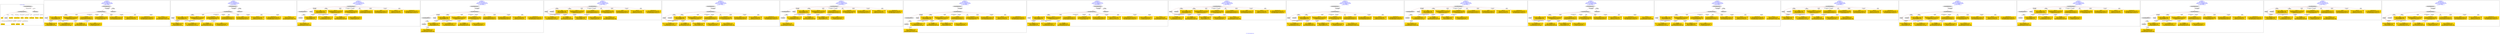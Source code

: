 digraph n0 {
fontcolor="blue"
remincross="true"
label="s27-s-the-huntington.json"
subgraph cluster_0 {
label="1-correct model"
n2[style="filled",color="white",fillcolor="lightgray",label="CulturalHeritageObject1"];
n3[shape="plaintext",style="filled",fillcolor="gold",label="date"];
n4[style="filled",color="white",fillcolor="lightgray",label="Person1"];
n5[shape="plaintext",style="filled",fillcolor="gold",label="description"];
n6[shape="plaintext",style="filled",fillcolor="gold",label="dimensions_inch"];
n7[shape="plaintext",style="filled",fillcolor="gold",label="medium"];
n8[shape="plaintext",style="filled",fillcolor="gold",label="credit_line"];
n9[shape="plaintext",style="filled",fillcolor="gold",label="Artwork_Title"];
n10[shape="plaintext",style="filled",fillcolor="gold",label="object_no"];
n11[shape="plaintext",style="filled",fillcolor="gold",label="nationality"];
n12[shape="plaintext",style="filled",fillcolor="gold",label="birth_date"];
n13[shape="plaintext",style="filled",fillcolor="gold",label="death_date"];
n14[shape="plaintext",style="filled",fillcolor="gold",label="name"];
n15[style="filled",color="white",fillcolor="lightgray",label="EuropeanaAggregation1"];
n16[style="filled",color="white",fillcolor="lightgray",label="WebResource1"];
n17[shape="plaintext",style="filled",fillcolor="gold",label="image_url"];
}
subgraph cluster_1 {
label="candidate 0\nlink coherence:1.0\nnode coherence:1.0\nconfidence:0.5346537038715464\nmapping score:0.6365512346238488\ncost:14.99942\n-precision:1.0-recall:1.0"
n19[style="filled",color="white",fillcolor="lightgray",label="CulturalHeritageObject1"];
n20[style="filled",color="white",fillcolor="lightgray",label="Person1"];
n21[style="filled",color="white",fillcolor="lightgray",label="EuropeanaAggregation1"];
n22[style="filled",color="white",fillcolor="lightgray",label="WebResource1"];
n23[shape="plaintext",style="filled",fillcolor="gold",label="death_date\n[CulturalHeritageObject,created,0.343]\n[Person,dateOfDeath,0.318]\n[Person,dateOfBirth,0.273]\n[CulturalHeritageObject,title,0.066]"];
n24[shape="plaintext",style="filled",fillcolor="gold",label="nationality\n[Person,countryAssociatedWithThePerson,0.79]\n[Concept,prefLabel,0.091]\n[CulturalHeritageObject,provenance,0.07]\n[CulturalHeritageObject,title,0.049]"];
n25[shape="plaintext",style="filled",fillcolor="gold",label="date\n[CulturalHeritageObject,created,0.586]\n[Person,dateOfBirth,0.185]\n[Person,dateOfDeath,0.165]\n[CulturalHeritageObject,title,0.063]"];
n26[shape="plaintext",style="filled",fillcolor="gold",label="object_no\n[CulturalHeritageObject,accessionNumber,0.75]\n[CulturalHeritageObject,provenance,0.214]\n[CulturalHeritageObject,extent,0.035]\n[WebResource,classLink,0.0]"];
n27[shape="plaintext",style="filled",fillcolor="gold",label="image_url\n[WebResource,classLink,0.525]\n[Document,classLink,0.356]\n[CulturalHeritageObject,medium,0.086]\n[CulturalHeritageObject,description,0.033]"];
n28[shape="plaintext",style="filled",fillcolor="gold",label="description\n[CulturalHeritageObject,title,0.472]\n[CulturalHeritageObject,description,0.415]\n[Person,biographicalInformation,0.1]\n[CulturalHeritageObject,provenance,0.012]"];
n29[shape="plaintext",style="filled",fillcolor="gold",label="Artwork_Title\n[CulturalHeritageObject,title,0.398]\n[CulturalHeritageObject,description,0.312]\n[Person,biographicalInformation,0.165]\n[Concept,prefLabel,0.125]"];
n30[shape="plaintext",style="filled",fillcolor="gold",label="medium\n[CulturalHeritageObject,medium,0.752]\n[CulturalHeritageObject,description,0.127]\n[CulturalHeritageObject,extent,0.07]\n[Person,biographicalInformation,0.051]"];
n31[shape="plaintext",style="filled",fillcolor="gold",label="credit_line\n[CulturalHeritageObject,provenance,0.466]\n[Document,classLink,0.193]\n[WebResource,classLink,0.192]\n[CulturalHeritageObject,description,0.148]"];
n32[shape="plaintext",style="filled",fillcolor="gold",label="birth_date\n[Person,dateOfBirth,0.35]\n[Person,dateOfDeath,0.341]\n[CulturalHeritageObject,created,0.259]\n[Person,biographicalInformation,0.051]"];
n33[shape="plaintext",style="filled",fillcolor="gold",label="dimensions_inch\n[CulturalHeritageObject,extent,0.59]\n[CulturalHeritageObject,accessionNumber,0.176]\n[CulturalHeritageObject,medium,0.134]\n[CulturalHeritageObject,description,0.1]"];
n34[shape="plaintext",style="filled",fillcolor="gold",label="name\n[Person,nameOfThePerson,0.474]\n[CulturalHeritageObject,provenance,0.238]\n[Document,classLink,0.162]\n[CulturalHeritageObject,title,0.126]"];
}
subgraph cluster_2 {
label="candidate 1\nlink coherence:1.0\nnode coherence:1.0\nconfidence:0.5322206608854144\nmapping score:0.6357402202951382\ncost:14.99942\n-precision:0.87-recall:0.87"
n36[style="filled",color="white",fillcolor="lightgray",label="CulturalHeritageObject1"];
n37[style="filled",color="white",fillcolor="lightgray",label="Person1"];
n38[style="filled",color="white",fillcolor="lightgray",label="EuropeanaAggregation1"];
n39[style="filled",color="white",fillcolor="lightgray",label="WebResource1"];
n40[shape="plaintext",style="filled",fillcolor="gold",label="death_date\n[CulturalHeritageObject,created,0.343]\n[Person,dateOfDeath,0.318]\n[Person,dateOfBirth,0.273]\n[CulturalHeritageObject,title,0.066]"];
n41[shape="plaintext",style="filled",fillcolor="gold",label="nationality\n[Person,countryAssociatedWithThePerson,0.79]\n[Concept,prefLabel,0.091]\n[CulturalHeritageObject,provenance,0.07]\n[CulturalHeritageObject,title,0.049]"];
n42[shape="plaintext",style="filled",fillcolor="gold",label="date\n[CulturalHeritageObject,created,0.586]\n[Person,dateOfBirth,0.185]\n[Person,dateOfDeath,0.165]\n[CulturalHeritageObject,title,0.063]"];
n43[shape="plaintext",style="filled",fillcolor="gold",label="object_no\n[CulturalHeritageObject,accessionNumber,0.75]\n[CulturalHeritageObject,provenance,0.214]\n[CulturalHeritageObject,extent,0.035]\n[WebResource,classLink,0.0]"];
n44[shape="plaintext",style="filled",fillcolor="gold",label="image_url\n[WebResource,classLink,0.525]\n[Document,classLink,0.356]\n[CulturalHeritageObject,medium,0.086]\n[CulturalHeritageObject,description,0.033]"];
n45[shape="plaintext",style="filled",fillcolor="gold",label="Artwork_Title\n[CulturalHeritageObject,title,0.398]\n[CulturalHeritageObject,description,0.312]\n[Person,biographicalInformation,0.165]\n[Concept,prefLabel,0.125]"];
n46[shape="plaintext",style="filled",fillcolor="gold",label="description\n[CulturalHeritageObject,title,0.472]\n[CulturalHeritageObject,description,0.415]\n[Person,biographicalInformation,0.1]\n[CulturalHeritageObject,provenance,0.012]"];
n47[shape="plaintext",style="filled",fillcolor="gold",label="medium\n[CulturalHeritageObject,medium,0.752]\n[CulturalHeritageObject,description,0.127]\n[CulturalHeritageObject,extent,0.07]\n[Person,biographicalInformation,0.051]"];
n48[shape="plaintext",style="filled",fillcolor="gold",label="credit_line\n[CulturalHeritageObject,provenance,0.466]\n[Document,classLink,0.193]\n[WebResource,classLink,0.192]\n[CulturalHeritageObject,description,0.148]"];
n49[shape="plaintext",style="filled",fillcolor="gold",label="birth_date\n[Person,dateOfBirth,0.35]\n[Person,dateOfDeath,0.341]\n[CulturalHeritageObject,created,0.259]\n[Person,biographicalInformation,0.051]"];
n50[shape="plaintext",style="filled",fillcolor="gold",label="dimensions_inch\n[CulturalHeritageObject,extent,0.59]\n[CulturalHeritageObject,accessionNumber,0.176]\n[CulturalHeritageObject,medium,0.134]\n[CulturalHeritageObject,description,0.1]"];
n51[shape="plaintext",style="filled",fillcolor="gold",label="name\n[Person,nameOfThePerson,0.474]\n[CulturalHeritageObject,provenance,0.238]\n[Document,classLink,0.162]\n[CulturalHeritageObject,title,0.126]"];
}
subgraph cluster_3 {
label="candidate 10\nlink coherence:1.0\nnode coherence:1.0\nconfidence:0.5181133844952288\nmapping score:0.6310377948317429\ncost:14.99974\n-precision:0.67-recall:0.67"
n53[style="filled",color="white",fillcolor="lightgray",label="CulturalHeritageObject1"];
n54[style="filled",color="white",fillcolor="lightgray",label="CulturalHeritageObject2"];
n55[style="filled",color="white",fillcolor="lightgray",label="Person1"];
n56[style="filled",color="white",fillcolor="lightgray",label="Document2"];
n57[shape="plaintext",style="filled",fillcolor="gold",label="image_url\n[WebResource,classLink,0.525]\n[Document,classLink,0.356]\n[CulturalHeritageObject,medium,0.086]\n[CulturalHeritageObject,description,0.033]"];
n58[shape="plaintext",style="filled",fillcolor="gold",label="death_date\n[CulturalHeritageObject,created,0.343]\n[Person,dateOfDeath,0.318]\n[Person,dateOfBirth,0.273]\n[CulturalHeritageObject,title,0.066]"];
n59[shape="plaintext",style="filled",fillcolor="gold",label="nationality\n[Person,countryAssociatedWithThePerson,0.79]\n[Concept,prefLabel,0.091]\n[CulturalHeritageObject,provenance,0.07]\n[CulturalHeritageObject,title,0.049]"];
n60[shape="plaintext",style="filled",fillcolor="gold",label="date\n[CulturalHeritageObject,created,0.586]\n[Person,dateOfBirth,0.185]\n[Person,dateOfDeath,0.165]\n[CulturalHeritageObject,title,0.063]"];
n61[shape="plaintext",style="filled",fillcolor="gold",label="object_no\n[CulturalHeritageObject,accessionNumber,0.75]\n[CulturalHeritageObject,provenance,0.214]\n[CulturalHeritageObject,extent,0.035]\n[WebResource,classLink,0.0]"];
n62[shape="plaintext",style="filled",fillcolor="gold",label="Artwork_Title\n[CulturalHeritageObject,title,0.398]\n[CulturalHeritageObject,description,0.312]\n[Person,biographicalInformation,0.165]\n[Concept,prefLabel,0.125]"];
n63[shape="plaintext",style="filled",fillcolor="gold",label="description\n[CulturalHeritageObject,title,0.472]\n[CulturalHeritageObject,description,0.415]\n[Person,biographicalInformation,0.1]\n[CulturalHeritageObject,provenance,0.012]"];
n64[shape="plaintext",style="filled",fillcolor="gold",label="medium\n[CulturalHeritageObject,medium,0.752]\n[CulturalHeritageObject,description,0.127]\n[CulturalHeritageObject,extent,0.07]\n[Person,biographicalInformation,0.051]"];
n65[shape="plaintext",style="filled",fillcolor="gold",label="credit_line\n[CulturalHeritageObject,provenance,0.466]\n[Document,classLink,0.193]\n[WebResource,classLink,0.192]\n[CulturalHeritageObject,description,0.148]"];
n66[shape="plaintext",style="filled",fillcolor="gold",label="birth_date\n[Person,dateOfBirth,0.35]\n[Person,dateOfDeath,0.341]\n[CulturalHeritageObject,created,0.259]\n[Person,biographicalInformation,0.051]"];
n67[shape="plaintext",style="filled",fillcolor="gold",label="dimensions_inch\n[CulturalHeritageObject,extent,0.59]\n[CulturalHeritageObject,accessionNumber,0.176]\n[CulturalHeritageObject,medium,0.134]\n[CulturalHeritageObject,description,0.1]"];
n68[shape="plaintext",style="filled",fillcolor="gold",label="name\n[Person,nameOfThePerson,0.474]\n[CulturalHeritageObject,provenance,0.238]\n[Document,classLink,0.162]\n[CulturalHeritageObject,title,0.126]"];
}
subgraph cluster_4 {
label="candidate 11\nlink coherence:1.0\nnode coherence:1.0\nconfidence:0.5181133844952288\nmapping score:0.6310377948317429\ncost:15.99956\n-precision:0.69-recall:0.73"
n70[style="filled",color="white",fillcolor="lightgray",label="CulturalHeritageObject1"];
n71[style="filled",color="white",fillcolor="lightgray",label="CulturalHeritageObject2"];
n72[style="filled",color="white",fillcolor="lightgray",label="Person1"];
n73[style="filled",color="white",fillcolor="lightgray",label="Document2"];
n74[style="filled",color="white",fillcolor="lightgray",label="EuropeanaAggregation1"];
n75[shape="plaintext",style="filled",fillcolor="gold",label="image_url\n[WebResource,classLink,0.525]\n[Document,classLink,0.356]\n[CulturalHeritageObject,medium,0.086]\n[CulturalHeritageObject,description,0.033]"];
n76[shape="plaintext",style="filled",fillcolor="gold",label="death_date\n[CulturalHeritageObject,created,0.343]\n[Person,dateOfDeath,0.318]\n[Person,dateOfBirth,0.273]\n[CulturalHeritageObject,title,0.066]"];
n77[shape="plaintext",style="filled",fillcolor="gold",label="nationality\n[Person,countryAssociatedWithThePerson,0.79]\n[Concept,prefLabel,0.091]\n[CulturalHeritageObject,provenance,0.07]\n[CulturalHeritageObject,title,0.049]"];
n78[shape="plaintext",style="filled",fillcolor="gold",label="date\n[CulturalHeritageObject,created,0.586]\n[Person,dateOfBirth,0.185]\n[Person,dateOfDeath,0.165]\n[CulturalHeritageObject,title,0.063]"];
n79[shape="plaintext",style="filled",fillcolor="gold",label="object_no\n[CulturalHeritageObject,accessionNumber,0.75]\n[CulturalHeritageObject,provenance,0.214]\n[CulturalHeritageObject,extent,0.035]\n[WebResource,classLink,0.0]"];
n80[shape="plaintext",style="filled",fillcolor="gold",label="Artwork_Title\n[CulturalHeritageObject,title,0.398]\n[CulturalHeritageObject,description,0.312]\n[Person,biographicalInformation,0.165]\n[Concept,prefLabel,0.125]"];
n81[shape="plaintext",style="filled",fillcolor="gold",label="description\n[CulturalHeritageObject,title,0.472]\n[CulturalHeritageObject,description,0.415]\n[Person,biographicalInformation,0.1]\n[CulturalHeritageObject,provenance,0.012]"];
n82[shape="plaintext",style="filled",fillcolor="gold",label="medium\n[CulturalHeritageObject,medium,0.752]\n[CulturalHeritageObject,description,0.127]\n[CulturalHeritageObject,extent,0.07]\n[Person,biographicalInformation,0.051]"];
n83[shape="plaintext",style="filled",fillcolor="gold",label="credit_line\n[CulturalHeritageObject,provenance,0.466]\n[Document,classLink,0.193]\n[WebResource,classLink,0.192]\n[CulturalHeritageObject,description,0.148]"];
n84[shape="plaintext",style="filled",fillcolor="gold",label="birth_date\n[Person,dateOfBirth,0.35]\n[Person,dateOfDeath,0.341]\n[CulturalHeritageObject,created,0.259]\n[Person,biographicalInformation,0.051]"];
n85[shape="plaintext",style="filled",fillcolor="gold",label="dimensions_inch\n[CulturalHeritageObject,extent,0.59]\n[CulturalHeritageObject,accessionNumber,0.176]\n[CulturalHeritageObject,medium,0.134]\n[CulturalHeritageObject,description,0.1]"];
n86[shape="plaintext",style="filled",fillcolor="gold",label="name\n[Person,nameOfThePerson,0.474]\n[CulturalHeritageObject,provenance,0.238]\n[Document,classLink,0.162]\n[CulturalHeritageObject,title,0.126]"];
}
subgraph cluster_5 {
label="candidate 12\nlink coherence:1.0\nnode coherence:1.0\nconfidence:0.5160353838305125\nmapping score:0.6303451279435042\ncost:13.99974\n-precision:0.71-recall:0.67"
n88[style="filled",color="white",fillcolor="lightgray",label="CulturalHeritageObject1"];
n89[style="filled",color="white",fillcolor="lightgray",label="Person1"];
n90[style="filled",color="white",fillcolor="lightgray",label="Document1"];
n91[shape="plaintext",style="filled",fillcolor="gold",label="nationality\n[Person,countryAssociatedWithThePerson,0.79]\n[Concept,prefLabel,0.091]\n[CulturalHeritageObject,provenance,0.07]\n[CulturalHeritageObject,title,0.049]"];
n92[shape="plaintext",style="filled",fillcolor="gold",label="birth_date\n[Person,dateOfBirth,0.35]\n[Person,dateOfDeath,0.341]\n[CulturalHeritageObject,created,0.259]\n[Person,biographicalInformation,0.051]"];
n93[shape="plaintext",style="filled",fillcolor="gold",label="date\n[CulturalHeritageObject,created,0.586]\n[Person,dateOfBirth,0.185]\n[Person,dateOfDeath,0.165]\n[CulturalHeritageObject,title,0.063]"];
n94[shape="plaintext",style="filled",fillcolor="gold",label="object_no\n[CulturalHeritageObject,accessionNumber,0.75]\n[CulturalHeritageObject,provenance,0.214]\n[CulturalHeritageObject,extent,0.035]\n[WebResource,classLink,0.0]"];
n95[shape="plaintext",style="filled",fillcolor="gold",label="description\n[CulturalHeritageObject,title,0.472]\n[CulturalHeritageObject,description,0.415]\n[Person,biographicalInformation,0.1]\n[CulturalHeritageObject,provenance,0.012]"];
n96[shape="plaintext",style="filled",fillcolor="gold",label="Artwork_Title\n[CulturalHeritageObject,title,0.398]\n[CulturalHeritageObject,description,0.312]\n[Person,biographicalInformation,0.165]\n[Concept,prefLabel,0.125]"];
n97[shape="plaintext",style="filled",fillcolor="gold",label="medium\n[CulturalHeritageObject,medium,0.752]\n[CulturalHeritageObject,description,0.127]\n[CulturalHeritageObject,extent,0.07]\n[Person,biographicalInformation,0.051]"];
n98[shape="plaintext",style="filled",fillcolor="gold",label="death_date\n[CulturalHeritageObject,created,0.343]\n[Person,dateOfDeath,0.318]\n[Person,dateOfBirth,0.273]\n[CulturalHeritageObject,title,0.066]"];
n99[shape="plaintext",style="filled",fillcolor="gold",label="credit_line\n[CulturalHeritageObject,provenance,0.466]\n[Document,classLink,0.193]\n[WebResource,classLink,0.192]\n[CulturalHeritageObject,description,0.148]"];
n100[shape="plaintext",style="filled",fillcolor="gold",label="dimensions_inch\n[CulturalHeritageObject,extent,0.59]\n[CulturalHeritageObject,accessionNumber,0.176]\n[CulturalHeritageObject,medium,0.134]\n[CulturalHeritageObject,description,0.1]"];
n101[shape="plaintext",style="filled",fillcolor="gold",label="name\n[Person,nameOfThePerson,0.474]\n[CulturalHeritageObject,provenance,0.238]\n[Document,classLink,0.162]\n[CulturalHeritageObject,title,0.126]"];
n102[shape="plaintext",style="filled",fillcolor="gold",label="image_url\n[WebResource,classLink,0.525]\n[Document,classLink,0.356]\n[CulturalHeritageObject,medium,0.086]\n[CulturalHeritageObject,description,0.033]"];
}
subgraph cluster_6 {
label="candidate 13\nlink coherence:1.0\nnode coherence:1.0\nconfidence:0.5160353838305125\nmapping score:0.6303451279435042\ncost:14.99956\n-precision:0.73-recall:0.73"
n104[style="filled",color="white",fillcolor="lightgray",label="CulturalHeritageObject1"];
n105[style="filled",color="white",fillcolor="lightgray",label="Person1"];
n106[style="filled",color="white",fillcolor="lightgray",label="Document1"];
n107[style="filled",color="white",fillcolor="lightgray",label="EuropeanaAggregation1"];
n108[shape="plaintext",style="filled",fillcolor="gold",label="nationality\n[Person,countryAssociatedWithThePerson,0.79]\n[Concept,prefLabel,0.091]\n[CulturalHeritageObject,provenance,0.07]\n[CulturalHeritageObject,title,0.049]"];
n109[shape="plaintext",style="filled",fillcolor="gold",label="birth_date\n[Person,dateOfBirth,0.35]\n[Person,dateOfDeath,0.341]\n[CulturalHeritageObject,created,0.259]\n[Person,biographicalInformation,0.051]"];
n110[shape="plaintext",style="filled",fillcolor="gold",label="date\n[CulturalHeritageObject,created,0.586]\n[Person,dateOfBirth,0.185]\n[Person,dateOfDeath,0.165]\n[CulturalHeritageObject,title,0.063]"];
n111[shape="plaintext",style="filled",fillcolor="gold",label="object_no\n[CulturalHeritageObject,accessionNumber,0.75]\n[CulturalHeritageObject,provenance,0.214]\n[CulturalHeritageObject,extent,0.035]\n[WebResource,classLink,0.0]"];
n112[shape="plaintext",style="filled",fillcolor="gold",label="description\n[CulturalHeritageObject,title,0.472]\n[CulturalHeritageObject,description,0.415]\n[Person,biographicalInformation,0.1]\n[CulturalHeritageObject,provenance,0.012]"];
n113[shape="plaintext",style="filled",fillcolor="gold",label="Artwork_Title\n[CulturalHeritageObject,title,0.398]\n[CulturalHeritageObject,description,0.312]\n[Person,biographicalInformation,0.165]\n[Concept,prefLabel,0.125]"];
n114[shape="plaintext",style="filled",fillcolor="gold",label="medium\n[CulturalHeritageObject,medium,0.752]\n[CulturalHeritageObject,description,0.127]\n[CulturalHeritageObject,extent,0.07]\n[Person,biographicalInformation,0.051]"];
n115[shape="plaintext",style="filled",fillcolor="gold",label="death_date\n[CulturalHeritageObject,created,0.343]\n[Person,dateOfDeath,0.318]\n[Person,dateOfBirth,0.273]\n[CulturalHeritageObject,title,0.066]"];
n116[shape="plaintext",style="filled",fillcolor="gold",label="credit_line\n[CulturalHeritageObject,provenance,0.466]\n[Document,classLink,0.193]\n[WebResource,classLink,0.192]\n[CulturalHeritageObject,description,0.148]"];
n117[shape="plaintext",style="filled",fillcolor="gold",label="dimensions_inch\n[CulturalHeritageObject,extent,0.59]\n[CulturalHeritageObject,accessionNumber,0.176]\n[CulturalHeritageObject,medium,0.134]\n[CulturalHeritageObject,description,0.1]"];
n118[shape="plaintext",style="filled",fillcolor="gold",label="name\n[Person,nameOfThePerson,0.474]\n[CulturalHeritageObject,provenance,0.238]\n[Document,classLink,0.162]\n[CulturalHeritageObject,title,0.126]"];
n119[shape="plaintext",style="filled",fillcolor="gold",label="image_url\n[WebResource,classLink,0.525]\n[Document,classLink,0.356]\n[CulturalHeritageObject,medium,0.086]\n[CulturalHeritageObject,description,0.033]"];
}
subgraph cluster_7 {
label="candidate 14\nlink coherence:1.0\nnode coherence:1.0\nconfidence:0.5160353838305125\nmapping score:0.6303451279435042\ncost:14.99974\n-precision:0.67-recall:0.67"
n121[style="filled",color="white",fillcolor="lightgray",label="CulturalHeritageObject1"];
n122[style="filled",color="white",fillcolor="lightgray",label="CulturalHeritageObject2"];
n123[style="filled",color="white",fillcolor="lightgray",label="Person1"];
n124[style="filled",color="white",fillcolor="lightgray",label="Document2"];
n125[shape="plaintext",style="filled",fillcolor="gold",label="image_url\n[WebResource,classLink,0.525]\n[Document,classLink,0.356]\n[CulturalHeritageObject,medium,0.086]\n[CulturalHeritageObject,description,0.033]"];
n126[shape="plaintext",style="filled",fillcolor="gold",label="nationality\n[Person,countryAssociatedWithThePerson,0.79]\n[Concept,prefLabel,0.091]\n[CulturalHeritageObject,provenance,0.07]\n[CulturalHeritageObject,title,0.049]"];
n127[shape="plaintext",style="filled",fillcolor="gold",label="birth_date\n[Person,dateOfBirth,0.35]\n[Person,dateOfDeath,0.341]\n[CulturalHeritageObject,created,0.259]\n[Person,biographicalInformation,0.051]"];
n128[shape="plaintext",style="filled",fillcolor="gold",label="date\n[CulturalHeritageObject,created,0.586]\n[Person,dateOfBirth,0.185]\n[Person,dateOfDeath,0.165]\n[CulturalHeritageObject,title,0.063]"];
n129[shape="plaintext",style="filled",fillcolor="gold",label="object_no\n[CulturalHeritageObject,accessionNumber,0.75]\n[CulturalHeritageObject,provenance,0.214]\n[CulturalHeritageObject,extent,0.035]\n[WebResource,classLink,0.0]"];
n130[shape="plaintext",style="filled",fillcolor="gold",label="description\n[CulturalHeritageObject,title,0.472]\n[CulturalHeritageObject,description,0.415]\n[Person,biographicalInformation,0.1]\n[CulturalHeritageObject,provenance,0.012]"];
n131[shape="plaintext",style="filled",fillcolor="gold",label="Artwork_Title\n[CulturalHeritageObject,title,0.398]\n[CulturalHeritageObject,description,0.312]\n[Person,biographicalInformation,0.165]\n[Concept,prefLabel,0.125]"];
n132[shape="plaintext",style="filled",fillcolor="gold",label="medium\n[CulturalHeritageObject,medium,0.752]\n[CulturalHeritageObject,description,0.127]\n[CulturalHeritageObject,extent,0.07]\n[Person,biographicalInformation,0.051]"];
n133[shape="plaintext",style="filled",fillcolor="gold",label="death_date\n[CulturalHeritageObject,created,0.343]\n[Person,dateOfDeath,0.318]\n[Person,dateOfBirth,0.273]\n[CulturalHeritageObject,title,0.066]"];
n134[shape="plaintext",style="filled",fillcolor="gold",label="credit_line\n[CulturalHeritageObject,provenance,0.466]\n[Document,classLink,0.193]\n[WebResource,classLink,0.192]\n[CulturalHeritageObject,description,0.148]"];
n135[shape="plaintext",style="filled",fillcolor="gold",label="dimensions_inch\n[CulturalHeritageObject,extent,0.59]\n[CulturalHeritageObject,accessionNumber,0.176]\n[CulturalHeritageObject,medium,0.134]\n[CulturalHeritageObject,description,0.1]"];
n136[shape="plaintext",style="filled",fillcolor="gold",label="name\n[Person,nameOfThePerson,0.474]\n[CulturalHeritageObject,provenance,0.238]\n[Document,classLink,0.162]\n[CulturalHeritageObject,title,0.126]"];
}
subgraph cluster_8 {
label="candidate 15\nlink coherence:1.0\nnode coherence:1.0\nconfidence:0.5160353838305125\nmapping score:0.6303451279435042\ncost:15.99956\n-precision:0.69-recall:0.73"
n138[style="filled",color="white",fillcolor="lightgray",label="CulturalHeritageObject1"];
n139[style="filled",color="white",fillcolor="lightgray",label="CulturalHeritageObject2"];
n140[style="filled",color="white",fillcolor="lightgray",label="Person1"];
n141[style="filled",color="white",fillcolor="lightgray",label="Document2"];
n142[style="filled",color="white",fillcolor="lightgray",label="EuropeanaAggregation1"];
n143[shape="plaintext",style="filled",fillcolor="gold",label="image_url\n[WebResource,classLink,0.525]\n[Document,classLink,0.356]\n[CulturalHeritageObject,medium,0.086]\n[CulturalHeritageObject,description,0.033]"];
n144[shape="plaintext",style="filled",fillcolor="gold",label="nationality\n[Person,countryAssociatedWithThePerson,0.79]\n[Concept,prefLabel,0.091]\n[CulturalHeritageObject,provenance,0.07]\n[CulturalHeritageObject,title,0.049]"];
n145[shape="plaintext",style="filled",fillcolor="gold",label="birth_date\n[Person,dateOfBirth,0.35]\n[Person,dateOfDeath,0.341]\n[CulturalHeritageObject,created,0.259]\n[Person,biographicalInformation,0.051]"];
n146[shape="plaintext",style="filled",fillcolor="gold",label="date\n[CulturalHeritageObject,created,0.586]\n[Person,dateOfBirth,0.185]\n[Person,dateOfDeath,0.165]\n[CulturalHeritageObject,title,0.063]"];
n147[shape="plaintext",style="filled",fillcolor="gold",label="object_no\n[CulturalHeritageObject,accessionNumber,0.75]\n[CulturalHeritageObject,provenance,0.214]\n[CulturalHeritageObject,extent,0.035]\n[WebResource,classLink,0.0]"];
n148[shape="plaintext",style="filled",fillcolor="gold",label="description\n[CulturalHeritageObject,title,0.472]\n[CulturalHeritageObject,description,0.415]\n[Person,biographicalInformation,0.1]\n[CulturalHeritageObject,provenance,0.012]"];
n149[shape="plaintext",style="filled",fillcolor="gold",label="Artwork_Title\n[CulturalHeritageObject,title,0.398]\n[CulturalHeritageObject,description,0.312]\n[Person,biographicalInformation,0.165]\n[Concept,prefLabel,0.125]"];
n150[shape="plaintext",style="filled",fillcolor="gold",label="medium\n[CulturalHeritageObject,medium,0.752]\n[CulturalHeritageObject,description,0.127]\n[CulturalHeritageObject,extent,0.07]\n[Person,biographicalInformation,0.051]"];
n151[shape="plaintext",style="filled",fillcolor="gold",label="death_date\n[CulturalHeritageObject,created,0.343]\n[Person,dateOfDeath,0.318]\n[Person,dateOfBirth,0.273]\n[CulturalHeritageObject,title,0.066]"];
n152[shape="plaintext",style="filled",fillcolor="gold",label="credit_line\n[CulturalHeritageObject,provenance,0.466]\n[Document,classLink,0.193]\n[WebResource,classLink,0.192]\n[CulturalHeritageObject,description,0.148]"];
n153[shape="plaintext",style="filled",fillcolor="gold",label="dimensions_inch\n[CulturalHeritageObject,extent,0.59]\n[CulturalHeritageObject,accessionNumber,0.176]\n[CulturalHeritageObject,medium,0.134]\n[CulturalHeritageObject,description,0.1]"];
n154[shape="plaintext",style="filled",fillcolor="gold",label="name\n[Person,nameOfThePerson,0.474]\n[CulturalHeritageObject,provenance,0.238]\n[Document,classLink,0.162]\n[CulturalHeritageObject,title,0.126]"];
}
subgraph cluster_9 {
label="candidate 16\nlink coherence:1.0\nnode coherence:1.0\nconfidence:0.5149675442335296\nmapping score:0.6299891814111765\ncost:14.99942\n-precision:0.93-recall:0.93"
n156[style="filled",color="white",fillcolor="lightgray",label="CulturalHeritageObject1"];
n157[style="filled",color="white",fillcolor="lightgray",label="Person1"];
n158[style="filled",color="white",fillcolor="lightgray",label="EuropeanaAggregation1"];
n159[style="filled",color="white",fillcolor="lightgray",label="WebResource1"];
n160[shape="plaintext",style="filled",fillcolor="gold",label="death_date\n[CulturalHeritageObject,created,0.343]\n[Person,dateOfDeath,0.318]\n[Person,dateOfBirth,0.273]\n[CulturalHeritageObject,title,0.066]"];
n161[shape="plaintext",style="filled",fillcolor="gold",label="nationality\n[Person,countryAssociatedWithThePerson,0.79]\n[Concept,prefLabel,0.091]\n[CulturalHeritageObject,provenance,0.07]\n[CulturalHeritageObject,title,0.049]"];
n162[shape="plaintext",style="filled",fillcolor="gold",label="date\n[CulturalHeritageObject,created,0.586]\n[Person,dateOfBirth,0.185]\n[Person,dateOfDeath,0.165]\n[CulturalHeritageObject,title,0.063]"];
n163[shape="plaintext",style="filled",fillcolor="gold",label="object_no\n[CulturalHeritageObject,accessionNumber,0.75]\n[CulturalHeritageObject,provenance,0.214]\n[CulturalHeritageObject,extent,0.035]\n[WebResource,classLink,0.0]"];
n164[shape="plaintext",style="filled",fillcolor="gold",label="image_url\n[WebResource,classLink,0.525]\n[Document,classLink,0.356]\n[CulturalHeritageObject,medium,0.086]\n[CulturalHeritageObject,description,0.033]"];
n165[shape="plaintext",style="filled",fillcolor="gold",label="description\n[CulturalHeritageObject,title,0.472]\n[CulturalHeritageObject,description,0.415]\n[Person,biographicalInformation,0.1]\n[CulturalHeritageObject,provenance,0.012]"];
n166[shape="plaintext",style="filled",fillcolor="gold",label="Artwork_Title\n[CulturalHeritageObject,title,0.398]\n[CulturalHeritageObject,description,0.312]\n[Person,biographicalInformation,0.165]\n[Concept,prefLabel,0.125]"];
n167[shape="plaintext",style="filled",fillcolor="gold",label="medium\n[CulturalHeritageObject,medium,0.752]\n[CulturalHeritageObject,description,0.127]\n[CulturalHeritageObject,extent,0.07]\n[Person,biographicalInformation,0.051]"];
n168[shape="plaintext",style="filled",fillcolor="gold",label="credit_line\n[CulturalHeritageObject,provenance,0.466]\n[Document,classLink,0.193]\n[WebResource,classLink,0.192]\n[CulturalHeritageObject,description,0.148]"];
n169[shape="plaintext",style="filled",fillcolor="gold",label="birth_date\n[Person,dateOfBirth,0.35]\n[Person,dateOfDeath,0.341]\n[CulturalHeritageObject,created,0.259]\n[Person,biographicalInformation,0.051]"];
n170[shape="plaintext",style="filled",fillcolor="gold",label="dimensions_inch\n[CulturalHeritageObject,extent,0.59]\n[CulturalHeritageObject,accessionNumber,0.176]\n[CulturalHeritageObject,medium,0.134]\n[CulturalHeritageObject,description,0.1]"];
n171[shape="plaintext",style="filled",fillcolor="gold",label="name\n[Person,nameOfThePerson,0.474]\n[CulturalHeritageObject,provenance,0.238]\n[Document,classLink,0.162]\n[CulturalHeritageObject,title,0.126]"];
}
subgraph cluster_10 {
label="candidate 17\nlink coherence:1.0\nnode coherence:1.0\nconfidence:0.5136023408443805\nmapping score:0.6295341136147935\ncost:13.99974\n-precision:0.57-recall:0.53"
n173[style="filled",color="white",fillcolor="lightgray",label="CulturalHeritageObject1"];
n174[style="filled",color="white",fillcolor="lightgray",label="Person1"];
n175[style="filled",color="white",fillcolor="lightgray",label="Document1"];
n176[shape="plaintext",style="filled",fillcolor="gold",label="nationality\n[Person,countryAssociatedWithThePerson,0.79]\n[Concept,prefLabel,0.091]\n[CulturalHeritageObject,provenance,0.07]\n[CulturalHeritageObject,title,0.049]"];
n177[shape="plaintext",style="filled",fillcolor="gold",label="birth_date\n[Person,dateOfBirth,0.35]\n[Person,dateOfDeath,0.341]\n[CulturalHeritageObject,created,0.259]\n[Person,biographicalInformation,0.051]"];
n178[shape="plaintext",style="filled",fillcolor="gold",label="date\n[CulturalHeritageObject,created,0.586]\n[Person,dateOfBirth,0.185]\n[Person,dateOfDeath,0.165]\n[CulturalHeritageObject,title,0.063]"];
n179[shape="plaintext",style="filled",fillcolor="gold",label="object_no\n[CulturalHeritageObject,accessionNumber,0.75]\n[CulturalHeritageObject,provenance,0.214]\n[CulturalHeritageObject,extent,0.035]\n[WebResource,classLink,0.0]"];
n180[shape="plaintext",style="filled",fillcolor="gold",label="Artwork_Title\n[CulturalHeritageObject,title,0.398]\n[CulturalHeritageObject,description,0.312]\n[Person,biographicalInformation,0.165]\n[Concept,prefLabel,0.125]"];
n181[shape="plaintext",style="filled",fillcolor="gold",label="description\n[CulturalHeritageObject,title,0.472]\n[CulturalHeritageObject,description,0.415]\n[Person,biographicalInformation,0.1]\n[CulturalHeritageObject,provenance,0.012]"];
n182[shape="plaintext",style="filled",fillcolor="gold",label="medium\n[CulturalHeritageObject,medium,0.752]\n[CulturalHeritageObject,description,0.127]\n[CulturalHeritageObject,extent,0.07]\n[Person,biographicalInformation,0.051]"];
n183[shape="plaintext",style="filled",fillcolor="gold",label="death_date\n[CulturalHeritageObject,created,0.343]\n[Person,dateOfDeath,0.318]\n[Person,dateOfBirth,0.273]\n[CulturalHeritageObject,title,0.066]"];
n184[shape="plaintext",style="filled",fillcolor="gold",label="credit_line\n[CulturalHeritageObject,provenance,0.466]\n[Document,classLink,0.193]\n[WebResource,classLink,0.192]\n[CulturalHeritageObject,description,0.148]"];
n185[shape="plaintext",style="filled",fillcolor="gold",label="dimensions_inch\n[CulturalHeritageObject,extent,0.59]\n[CulturalHeritageObject,accessionNumber,0.176]\n[CulturalHeritageObject,medium,0.134]\n[CulturalHeritageObject,description,0.1]"];
n186[shape="plaintext",style="filled",fillcolor="gold",label="name\n[Person,nameOfThePerson,0.474]\n[CulturalHeritageObject,provenance,0.238]\n[Document,classLink,0.162]\n[CulturalHeritageObject,title,0.126]"];
n187[shape="plaintext",style="filled",fillcolor="gold",label="image_url\n[WebResource,classLink,0.525]\n[Document,classLink,0.356]\n[CulturalHeritageObject,medium,0.086]\n[CulturalHeritageObject,description,0.033]"];
}
subgraph cluster_11 {
label="candidate 18\nlink coherence:1.0\nnode coherence:1.0\nconfidence:0.5136023408443805\nmapping score:0.6295341136147935\ncost:14.99956\n-precision:0.6-recall:0.6"
n189[style="filled",color="white",fillcolor="lightgray",label="CulturalHeritageObject1"];
n190[style="filled",color="white",fillcolor="lightgray",label="Person1"];
n191[style="filled",color="white",fillcolor="lightgray",label="Document1"];
n192[style="filled",color="white",fillcolor="lightgray",label="EuropeanaAggregation1"];
n193[shape="plaintext",style="filled",fillcolor="gold",label="nationality\n[Person,countryAssociatedWithThePerson,0.79]\n[Concept,prefLabel,0.091]\n[CulturalHeritageObject,provenance,0.07]\n[CulturalHeritageObject,title,0.049]"];
n194[shape="plaintext",style="filled",fillcolor="gold",label="birth_date\n[Person,dateOfBirth,0.35]\n[Person,dateOfDeath,0.341]\n[CulturalHeritageObject,created,0.259]\n[Person,biographicalInformation,0.051]"];
n195[shape="plaintext",style="filled",fillcolor="gold",label="date\n[CulturalHeritageObject,created,0.586]\n[Person,dateOfBirth,0.185]\n[Person,dateOfDeath,0.165]\n[CulturalHeritageObject,title,0.063]"];
n196[shape="plaintext",style="filled",fillcolor="gold",label="object_no\n[CulturalHeritageObject,accessionNumber,0.75]\n[CulturalHeritageObject,provenance,0.214]\n[CulturalHeritageObject,extent,0.035]\n[WebResource,classLink,0.0]"];
n197[shape="plaintext",style="filled",fillcolor="gold",label="Artwork_Title\n[CulturalHeritageObject,title,0.398]\n[CulturalHeritageObject,description,0.312]\n[Person,biographicalInformation,0.165]\n[Concept,prefLabel,0.125]"];
n198[shape="plaintext",style="filled",fillcolor="gold",label="description\n[CulturalHeritageObject,title,0.472]\n[CulturalHeritageObject,description,0.415]\n[Person,biographicalInformation,0.1]\n[CulturalHeritageObject,provenance,0.012]"];
n199[shape="plaintext",style="filled",fillcolor="gold",label="medium\n[CulturalHeritageObject,medium,0.752]\n[CulturalHeritageObject,description,0.127]\n[CulturalHeritageObject,extent,0.07]\n[Person,biographicalInformation,0.051]"];
n200[shape="plaintext",style="filled",fillcolor="gold",label="death_date\n[CulturalHeritageObject,created,0.343]\n[Person,dateOfDeath,0.318]\n[Person,dateOfBirth,0.273]\n[CulturalHeritageObject,title,0.066]"];
n201[shape="plaintext",style="filled",fillcolor="gold",label="credit_line\n[CulturalHeritageObject,provenance,0.466]\n[Document,classLink,0.193]\n[WebResource,classLink,0.192]\n[CulturalHeritageObject,description,0.148]"];
n202[shape="plaintext",style="filled",fillcolor="gold",label="dimensions_inch\n[CulturalHeritageObject,extent,0.59]\n[CulturalHeritageObject,accessionNumber,0.176]\n[CulturalHeritageObject,medium,0.134]\n[CulturalHeritageObject,description,0.1]"];
n203[shape="plaintext",style="filled",fillcolor="gold",label="name\n[Person,nameOfThePerson,0.474]\n[CulturalHeritageObject,provenance,0.238]\n[Document,classLink,0.162]\n[CulturalHeritageObject,title,0.126]"];
n204[shape="plaintext",style="filled",fillcolor="gold",label="image_url\n[WebResource,classLink,0.525]\n[Document,classLink,0.356]\n[CulturalHeritageObject,medium,0.086]\n[CulturalHeritageObject,description,0.033]"];
}
subgraph cluster_12 {
label="candidate 19\nlink coherence:1.0\nnode coherence:1.0\nconfidence:0.5136023408443805\nmapping score:0.6295341136147935\ncost:14.99974\n-precision:0.53-recall:0.53"
n206[style="filled",color="white",fillcolor="lightgray",label="CulturalHeritageObject1"];
n207[style="filled",color="white",fillcolor="lightgray",label="CulturalHeritageObject2"];
n208[style="filled",color="white",fillcolor="lightgray",label="Person1"];
n209[style="filled",color="white",fillcolor="lightgray",label="Document2"];
n210[shape="plaintext",style="filled",fillcolor="gold",label="image_url\n[WebResource,classLink,0.525]\n[Document,classLink,0.356]\n[CulturalHeritageObject,medium,0.086]\n[CulturalHeritageObject,description,0.033]"];
n211[shape="plaintext",style="filled",fillcolor="gold",label="nationality\n[Person,countryAssociatedWithThePerson,0.79]\n[Concept,prefLabel,0.091]\n[CulturalHeritageObject,provenance,0.07]\n[CulturalHeritageObject,title,0.049]"];
n212[shape="plaintext",style="filled",fillcolor="gold",label="birth_date\n[Person,dateOfBirth,0.35]\n[Person,dateOfDeath,0.341]\n[CulturalHeritageObject,created,0.259]\n[Person,biographicalInformation,0.051]"];
n213[shape="plaintext",style="filled",fillcolor="gold",label="date\n[CulturalHeritageObject,created,0.586]\n[Person,dateOfBirth,0.185]\n[Person,dateOfDeath,0.165]\n[CulturalHeritageObject,title,0.063]"];
n214[shape="plaintext",style="filled",fillcolor="gold",label="object_no\n[CulturalHeritageObject,accessionNumber,0.75]\n[CulturalHeritageObject,provenance,0.214]\n[CulturalHeritageObject,extent,0.035]\n[WebResource,classLink,0.0]"];
n215[shape="plaintext",style="filled",fillcolor="gold",label="Artwork_Title\n[CulturalHeritageObject,title,0.398]\n[CulturalHeritageObject,description,0.312]\n[Person,biographicalInformation,0.165]\n[Concept,prefLabel,0.125]"];
n216[shape="plaintext",style="filled",fillcolor="gold",label="description\n[CulturalHeritageObject,title,0.472]\n[CulturalHeritageObject,description,0.415]\n[Person,biographicalInformation,0.1]\n[CulturalHeritageObject,provenance,0.012]"];
n217[shape="plaintext",style="filled",fillcolor="gold",label="medium\n[CulturalHeritageObject,medium,0.752]\n[CulturalHeritageObject,description,0.127]\n[CulturalHeritageObject,extent,0.07]\n[Person,biographicalInformation,0.051]"];
n218[shape="plaintext",style="filled",fillcolor="gold",label="death_date\n[CulturalHeritageObject,created,0.343]\n[Person,dateOfDeath,0.318]\n[Person,dateOfBirth,0.273]\n[CulturalHeritageObject,title,0.066]"];
n219[shape="plaintext",style="filled",fillcolor="gold",label="credit_line\n[CulturalHeritageObject,provenance,0.466]\n[Document,classLink,0.193]\n[WebResource,classLink,0.192]\n[CulturalHeritageObject,description,0.148]"];
n220[shape="plaintext",style="filled",fillcolor="gold",label="dimensions_inch\n[CulturalHeritageObject,extent,0.59]\n[CulturalHeritageObject,accessionNumber,0.176]\n[CulturalHeritageObject,medium,0.134]\n[CulturalHeritageObject,description,0.1]"];
n221[shape="plaintext",style="filled",fillcolor="gold",label="name\n[Person,nameOfThePerson,0.474]\n[CulturalHeritageObject,provenance,0.238]\n[Document,classLink,0.162]\n[CulturalHeritageObject,title,0.126]"];
}
subgraph cluster_13 {
label="candidate 2\nlink coherence:1.0\nnode coherence:1.0\nconfidence:0.5301426602206981\nmapping score:0.6350475534068994\ncost:14.99942\n-precision:0.87-recall:0.87"
n223[style="filled",color="white",fillcolor="lightgray",label="CulturalHeritageObject1"];
n224[style="filled",color="white",fillcolor="lightgray",label="Person1"];
n225[style="filled",color="white",fillcolor="lightgray",label="EuropeanaAggregation1"];
n226[style="filled",color="white",fillcolor="lightgray",label="WebResource1"];
n227[shape="plaintext",style="filled",fillcolor="gold",label="nationality\n[Person,countryAssociatedWithThePerson,0.79]\n[Concept,prefLabel,0.091]\n[CulturalHeritageObject,provenance,0.07]\n[CulturalHeritageObject,title,0.049]"];
n228[shape="plaintext",style="filled",fillcolor="gold",label="birth_date\n[Person,dateOfBirth,0.35]\n[Person,dateOfDeath,0.341]\n[CulturalHeritageObject,created,0.259]\n[Person,biographicalInformation,0.051]"];
n229[shape="plaintext",style="filled",fillcolor="gold",label="date\n[CulturalHeritageObject,created,0.586]\n[Person,dateOfBirth,0.185]\n[Person,dateOfDeath,0.165]\n[CulturalHeritageObject,title,0.063]"];
n230[shape="plaintext",style="filled",fillcolor="gold",label="object_no\n[CulturalHeritageObject,accessionNumber,0.75]\n[CulturalHeritageObject,provenance,0.214]\n[CulturalHeritageObject,extent,0.035]\n[WebResource,classLink,0.0]"];
n231[shape="plaintext",style="filled",fillcolor="gold",label="image_url\n[WebResource,classLink,0.525]\n[Document,classLink,0.356]\n[CulturalHeritageObject,medium,0.086]\n[CulturalHeritageObject,description,0.033]"];
n232[shape="plaintext",style="filled",fillcolor="gold",label="description\n[CulturalHeritageObject,title,0.472]\n[CulturalHeritageObject,description,0.415]\n[Person,biographicalInformation,0.1]\n[CulturalHeritageObject,provenance,0.012]"];
n233[shape="plaintext",style="filled",fillcolor="gold",label="Artwork_Title\n[CulturalHeritageObject,title,0.398]\n[CulturalHeritageObject,description,0.312]\n[Person,biographicalInformation,0.165]\n[Concept,prefLabel,0.125]"];
n234[shape="plaintext",style="filled",fillcolor="gold",label="medium\n[CulturalHeritageObject,medium,0.752]\n[CulturalHeritageObject,description,0.127]\n[CulturalHeritageObject,extent,0.07]\n[Person,biographicalInformation,0.051]"];
n235[shape="plaintext",style="filled",fillcolor="gold",label="death_date\n[CulturalHeritageObject,created,0.343]\n[Person,dateOfDeath,0.318]\n[Person,dateOfBirth,0.273]\n[CulturalHeritageObject,title,0.066]"];
n236[shape="plaintext",style="filled",fillcolor="gold",label="credit_line\n[CulturalHeritageObject,provenance,0.466]\n[Document,classLink,0.193]\n[WebResource,classLink,0.192]\n[CulturalHeritageObject,description,0.148]"];
n237[shape="plaintext",style="filled",fillcolor="gold",label="dimensions_inch\n[CulturalHeritageObject,extent,0.59]\n[CulturalHeritageObject,accessionNumber,0.176]\n[CulturalHeritageObject,medium,0.134]\n[CulturalHeritageObject,description,0.1]"];
n238[shape="plaintext",style="filled",fillcolor="gold",label="name\n[Person,nameOfThePerson,0.474]\n[CulturalHeritageObject,provenance,0.238]\n[Document,classLink,0.162]\n[CulturalHeritageObject,title,0.126]"];
}
subgraph cluster_14 {
label="candidate 3\nlink coherence:1.0\nnode coherence:1.0\nconfidence:0.5277096172345662\nmapping score:0.6342365390781888\ncost:14.99942\n-precision:0.73-recall:0.73"
n240[style="filled",color="white",fillcolor="lightgray",label="CulturalHeritageObject1"];
n241[style="filled",color="white",fillcolor="lightgray",label="Person1"];
n242[style="filled",color="white",fillcolor="lightgray",label="EuropeanaAggregation1"];
n243[style="filled",color="white",fillcolor="lightgray",label="WebResource1"];
n244[shape="plaintext",style="filled",fillcolor="gold",label="nationality\n[Person,countryAssociatedWithThePerson,0.79]\n[Concept,prefLabel,0.091]\n[CulturalHeritageObject,provenance,0.07]\n[CulturalHeritageObject,title,0.049]"];
n245[shape="plaintext",style="filled",fillcolor="gold",label="birth_date\n[Person,dateOfBirth,0.35]\n[Person,dateOfDeath,0.341]\n[CulturalHeritageObject,created,0.259]\n[Person,biographicalInformation,0.051]"];
n246[shape="plaintext",style="filled",fillcolor="gold",label="date\n[CulturalHeritageObject,created,0.586]\n[Person,dateOfBirth,0.185]\n[Person,dateOfDeath,0.165]\n[CulturalHeritageObject,title,0.063]"];
n247[shape="plaintext",style="filled",fillcolor="gold",label="object_no\n[CulturalHeritageObject,accessionNumber,0.75]\n[CulturalHeritageObject,provenance,0.214]\n[CulturalHeritageObject,extent,0.035]\n[WebResource,classLink,0.0]"];
n248[shape="plaintext",style="filled",fillcolor="gold",label="image_url\n[WebResource,classLink,0.525]\n[Document,classLink,0.356]\n[CulturalHeritageObject,medium,0.086]\n[CulturalHeritageObject,description,0.033]"];
n249[shape="plaintext",style="filled",fillcolor="gold",label="Artwork_Title\n[CulturalHeritageObject,title,0.398]\n[CulturalHeritageObject,description,0.312]\n[Person,biographicalInformation,0.165]\n[Concept,prefLabel,0.125]"];
n250[shape="plaintext",style="filled",fillcolor="gold",label="description\n[CulturalHeritageObject,title,0.472]\n[CulturalHeritageObject,description,0.415]\n[Person,biographicalInformation,0.1]\n[CulturalHeritageObject,provenance,0.012]"];
n251[shape="plaintext",style="filled",fillcolor="gold",label="medium\n[CulturalHeritageObject,medium,0.752]\n[CulturalHeritageObject,description,0.127]\n[CulturalHeritageObject,extent,0.07]\n[Person,biographicalInformation,0.051]"];
n252[shape="plaintext",style="filled",fillcolor="gold",label="death_date\n[CulturalHeritageObject,created,0.343]\n[Person,dateOfDeath,0.318]\n[Person,dateOfBirth,0.273]\n[CulturalHeritageObject,title,0.066]"];
n253[shape="plaintext",style="filled",fillcolor="gold",label="credit_line\n[CulturalHeritageObject,provenance,0.466]\n[Document,classLink,0.193]\n[WebResource,classLink,0.192]\n[CulturalHeritageObject,description,0.148]"];
n254[shape="plaintext",style="filled",fillcolor="gold",label="dimensions_inch\n[CulturalHeritageObject,extent,0.59]\n[CulturalHeritageObject,accessionNumber,0.176]\n[CulturalHeritageObject,medium,0.134]\n[CulturalHeritageObject,description,0.1]"];
n255[shape="plaintext",style="filled",fillcolor="gold",label="name\n[Person,nameOfThePerson,0.474]\n[CulturalHeritageObject,provenance,0.238]\n[Document,classLink,0.162]\n[CulturalHeritageObject,title,0.126]"];
}
subgraph cluster_15 {
label="candidate 4\nlink coherence:1.0\nnode coherence:1.0\nconfidence:0.5205464274813608\nmapping score:0.6318488091604536\ncost:13.99974\n-precision:0.86-recall:0.8"
n257[style="filled",color="white",fillcolor="lightgray",label="CulturalHeritageObject1"];
n258[style="filled",color="white",fillcolor="lightgray",label="Person1"];
n259[style="filled",color="white",fillcolor="lightgray",label="Document1"];
n260[shape="plaintext",style="filled",fillcolor="gold",label="death_date\n[CulturalHeritageObject,created,0.343]\n[Person,dateOfDeath,0.318]\n[Person,dateOfBirth,0.273]\n[CulturalHeritageObject,title,0.066]"];
n261[shape="plaintext",style="filled",fillcolor="gold",label="nationality\n[Person,countryAssociatedWithThePerson,0.79]\n[Concept,prefLabel,0.091]\n[CulturalHeritageObject,provenance,0.07]\n[CulturalHeritageObject,title,0.049]"];
n262[shape="plaintext",style="filled",fillcolor="gold",label="date\n[CulturalHeritageObject,created,0.586]\n[Person,dateOfBirth,0.185]\n[Person,dateOfDeath,0.165]\n[CulturalHeritageObject,title,0.063]"];
n263[shape="plaintext",style="filled",fillcolor="gold",label="object_no\n[CulturalHeritageObject,accessionNumber,0.75]\n[CulturalHeritageObject,provenance,0.214]\n[CulturalHeritageObject,extent,0.035]\n[WebResource,classLink,0.0]"];
n264[shape="plaintext",style="filled",fillcolor="gold",label="description\n[CulturalHeritageObject,title,0.472]\n[CulturalHeritageObject,description,0.415]\n[Person,biographicalInformation,0.1]\n[CulturalHeritageObject,provenance,0.012]"];
n265[shape="plaintext",style="filled",fillcolor="gold",label="Artwork_Title\n[CulturalHeritageObject,title,0.398]\n[CulturalHeritageObject,description,0.312]\n[Person,biographicalInformation,0.165]\n[Concept,prefLabel,0.125]"];
n266[shape="plaintext",style="filled",fillcolor="gold",label="medium\n[CulturalHeritageObject,medium,0.752]\n[CulturalHeritageObject,description,0.127]\n[CulturalHeritageObject,extent,0.07]\n[Person,biographicalInformation,0.051]"];
n267[shape="plaintext",style="filled",fillcolor="gold",label="credit_line\n[CulturalHeritageObject,provenance,0.466]\n[Document,classLink,0.193]\n[WebResource,classLink,0.192]\n[CulturalHeritageObject,description,0.148]"];
n268[shape="plaintext",style="filled",fillcolor="gold",label="birth_date\n[Person,dateOfBirth,0.35]\n[Person,dateOfDeath,0.341]\n[CulturalHeritageObject,created,0.259]\n[Person,biographicalInformation,0.051]"];
n269[shape="plaintext",style="filled",fillcolor="gold",label="dimensions_inch\n[CulturalHeritageObject,extent,0.59]\n[CulturalHeritageObject,accessionNumber,0.176]\n[CulturalHeritageObject,medium,0.134]\n[CulturalHeritageObject,description,0.1]"];
n270[shape="plaintext",style="filled",fillcolor="gold",label="name\n[Person,nameOfThePerson,0.474]\n[CulturalHeritageObject,provenance,0.238]\n[Document,classLink,0.162]\n[CulturalHeritageObject,title,0.126]"];
n271[shape="plaintext",style="filled",fillcolor="gold",label="image_url\n[WebResource,classLink,0.525]\n[Document,classLink,0.356]\n[CulturalHeritageObject,medium,0.086]\n[CulturalHeritageObject,description,0.033]"];
}
subgraph cluster_16 {
label="candidate 5\nlink coherence:1.0\nnode coherence:1.0\nconfidence:0.5205464274813608\nmapping score:0.6318488091604536\ncost:14.99956\n-precision:0.87-recall:0.87"
n273[style="filled",color="white",fillcolor="lightgray",label="CulturalHeritageObject1"];
n274[style="filled",color="white",fillcolor="lightgray",label="Person1"];
n275[style="filled",color="white",fillcolor="lightgray",label="Document1"];
n276[style="filled",color="white",fillcolor="lightgray",label="EuropeanaAggregation1"];
n277[shape="plaintext",style="filled",fillcolor="gold",label="death_date\n[CulturalHeritageObject,created,0.343]\n[Person,dateOfDeath,0.318]\n[Person,dateOfBirth,0.273]\n[CulturalHeritageObject,title,0.066]"];
n278[shape="plaintext",style="filled",fillcolor="gold",label="nationality\n[Person,countryAssociatedWithThePerson,0.79]\n[Concept,prefLabel,0.091]\n[CulturalHeritageObject,provenance,0.07]\n[CulturalHeritageObject,title,0.049]"];
n279[shape="plaintext",style="filled",fillcolor="gold",label="date\n[CulturalHeritageObject,created,0.586]\n[Person,dateOfBirth,0.185]\n[Person,dateOfDeath,0.165]\n[CulturalHeritageObject,title,0.063]"];
n280[shape="plaintext",style="filled",fillcolor="gold",label="object_no\n[CulturalHeritageObject,accessionNumber,0.75]\n[CulturalHeritageObject,provenance,0.214]\n[CulturalHeritageObject,extent,0.035]\n[WebResource,classLink,0.0]"];
n281[shape="plaintext",style="filled",fillcolor="gold",label="description\n[CulturalHeritageObject,title,0.472]\n[CulturalHeritageObject,description,0.415]\n[Person,biographicalInformation,0.1]\n[CulturalHeritageObject,provenance,0.012]"];
n282[shape="plaintext",style="filled",fillcolor="gold",label="Artwork_Title\n[CulturalHeritageObject,title,0.398]\n[CulturalHeritageObject,description,0.312]\n[Person,biographicalInformation,0.165]\n[Concept,prefLabel,0.125]"];
n283[shape="plaintext",style="filled",fillcolor="gold",label="medium\n[CulturalHeritageObject,medium,0.752]\n[CulturalHeritageObject,description,0.127]\n[CulturalHeritageObject,extent,0.07]\n[Person,biographicalInformation,0.051]"];
n284[shape="plaintext",style="filled",fillcolor="gold",label="credit_line\n[CulturalHeritageObject,provenance,0.466]\n[Document,classLink,0.193]\n[WebResource,classLink,0.192]\n[CulturalHeritageObject,description,0.148]"];
n285[shape="plaintext",style="filled",fillcolor="gold",label="birth_date\n[Person,dateOfBirth,0.35]\n[Person,dateOfDeath,0.341]\n[CulturalHeritageObject,created,0.259]\n[Person,biographicalInformation,0.051]"];
n286[shape="plaintext",style="filled",fillcolor="gold",label="dimensions_inch\n[CulturalHeritageObject,extent,0.59]\n[CulturalHeritageObject,accessionNumber,0.176]\n[CulturalHeritageObject,medium,0.134]\n[CulturalHeritageObject,description,0.1]"];
n287[shape="plaintext",style="filled",fillcolor="gold",label="name\n[Person,nameOfThePerson,0.474]\n[CulturalHeritageObject,provenance,0.238]\n[Document,classLink,0.162]\n[CulturalHeritageObject,title,0.126]"];
n288[shape="plaintext",style="filled",fillcolor="gold",label="image_url\n[WebResource,classLink,0.525]\n[Document,classLink,0.356]\n[CulturalHeritageObject,medium,0.086]\n[CulturalHeritageObject,description,0.033]"];
}
subgraph cluster_17 {
label="candidate 6\nlink coherence:1.0\nnode coherence:1.0\nconfidence:0.5205464274813608\nmapping score:0.6318488091604536\ncost:14.99974\n-precision:0.8-recall:0.8"
n290[style="filled",color="white",fillcolor="lightgray",label="CulturalHeritageObject1"];
n291[style="filled",color="white",fillcolor="lightgray",label="CulturalHeritageObject2"];
n292[style="filled",color="white",fillcolor="lightgray",label="Person1"];
n293[style="filled",color="white",fillcolor="lightgray",label="Document2"];
n294[shape="plaintext",style="filled",fillcolor="gold",label="image_url\n[WebResource,classLink,0.525]\n[Document,classLink,0.356]\n[CulturalHeritageObject,medium,0.086]\n[CulturalHeritageObject,description,0.033]"];
n295[shape="plaintext",style="filled",fillcolor="gold",label="death_date\n[CulturalHeritageObject,created,0.343]\n[Person,dateOfDeath,0.318]\n[Person,dateOfBirth,0.273]\n[CulturalHeritageObject,title,0.066]"];
n296[shape="plaintext",style="filled",fillcolor="gold",label="nationality\n[Person,countryAssociatedWithThePerson,0.79]\n[Concept,prefLabel,0.091]\n[CulturalHeritageObject,provenance,0.07]\n[CulturalHeritageObject,title,0.049]"];
n297[shape="plaintext",style="filled",fillcolor="gold",label="date\n[CulturalHeritageObject,created,0.586]\n[Person,dateOfBirth,0.185]\n[Person,dateOfDeath,0.165]\n[CulturalHeritageObject,title,0.063]"];
n298[shape="plaintext",style="filled",fillcolor="gold",label="object_no\n[CulturalHeritageObject,accessionNumber,0.75]\n[CulturalHeritageObject,provenance,0.214]\n[CulturalHeritageObject,extent,0.035]\n[WebResource,classLink,0.0]"];
n299[shape="plaintext",style="filled",fillcolor="gold",label="description\n[CulturalHeritageObject,title,0.472]\n[CulturalHeritageObject,description,0.415]\n[Person,biographicalInformation,0.1]\n[CulturalHeritageObject,provenance,0.012]"];
n300[shape="plaintext",style="filled",fillcolor="gold",label="Artwork_Title\n[CulturalHeritageObject,title,0.398]\n[CulturalHeritageObject,description,0.312]\n[Person,biographicalInformation,0.165]\n[Concept,prefLabel,0.125]"];
n301[shape="plaintext",style="filled",fillcolor="gold",label="medium\n[CulturalHeritageObject,medium,0.752]\n[CulturalHeritageObject,description,0.127]\n[CulturalHeritageObject,extent,0.07]\n[Person,biographicalInformation,0.051]"];
n302[shape="plaintext",style="filled",fillcolor="gold",label="credit_line\n[CulturalHeritageObject,provenance,0.466]\n[Document,classLink,0.193]\n[WebResource,classLink,0.192]\n[CulturalHeritageObject,description,0.148]"];
n303[shape="plaintext",style="filled",fillcolor="gold",label="birth_date\n[Person,dateOfBirth,0.35]\n[Person,dateOfDeath,0.341]\n[CulturalHeritageObject,created,0.259]\n[Person,biographicalInformation,0.051]"];
n304[shape="plaintext",style="filled",fillcolor="gold",label="dimensions_inch\n[CulturalHeritageObject,extent,0.59]\n[CulturalHeritageObject,accessionNumber,0.176]\n[CulturalHeritageObject,medium,0.134]\n[CulturalHeritageObject,description,0.1]"];
n305[shape="plaintext",style="filled",fillcolor="gold",label="name\n[Person,nameOfThePerson,0.474]\n[CulturalHeritageObject,provenance,0.238]\n[Document,classLink,0.162]\n[CulturalHeritageObject,title,0.126]"];
}
subgraph cluster_18 {
label="candidate 7\nlink coherence:1.0\nnode coherence:1.0\nconfidence:0.5205464274813608\nmapping score:0.6318488091604536\ncost:15.99956\n-precision:0.81-recall:0.87"
n307[style="filled",color="white",fillcolor="lightgray",label="CulturalHeritageObject1"];
n308[style="filled",color="white",fillcolor="lightgray",label="CulturalHeritageObject2"];
n309[style="filled",color="white",fillcolor="lightgray",label="Person1"];
n310[style="filled",color="white",fillcolor="lightgray",label="Document2"];
n311[style="filled",color="white",fillcolor="lightgray",label="EuropeanaAggregation1"];
n312[shape="plaintext",style="filled",fillcolor="gold",label="image_url\n[WebResource,classLink,0.525]\n[Document,classLink,0.356]\n[CulturalHeritageObject,medium,0.086]\n[CulturalHeritageObject,description,0.033]"];
n313[shape="plaintext",style="filled",fillcolor="gold",label="death_date\n[CulturalHeritageObject,created,0.343]\n[Person,dateOfDeath,0.318]\n[Person,dateOfBirth,0.273]\n[CulturalHeritageObject,title,0.066]"];
n314[shape="plaintext",style="filled",fillcolor="gold",label="nationality\n[Person,countryAssociatedWithThePerson,0.79]\n[Concept,prefLabel,0.091]\n[CulturalHeritageObject,provenance,0.07]\n[CulturalHeritageObject,title,0.049]"];
n315[shape="plaintext",style="filled",fillcolor="gold",label="date\n[CulturalHeritageObject,created,0.586]\n[Person,dateOfBirth,0.185]\n[Person,dateOfDeath,0.165]\n[CulturalHeritageObject,title,0.063]"];
n316[shape="plaintext",style="filled",fillcolor="gold",label="object_no\n[CulturalHeritageObject,accessionNumber,0.75]\n[CulturalHeritageObject,provenance,0.214]\n[CulturalHeritageObject,extent,0.035]\n[WebResource,classLink,0.0]"];
n317[shape="plaintext",style="filled",fillcolor="gold",label="description\n[CulturalHeritageObject,title,0.472]\n[CulturalHeritageObject,description,0.415]\n[Person,biographicalInformation,0.1]\n[CulturalHeritageObject,provenance,0.012]"];
n318[shape="plaintext",style="filled",fillcolor="gold",label="Artwork_Title\n[CulturalHeritageObject,title,0.398]\n[CulturalHeritageObject,description,0.312]\n[Person,biographicalInformation,0.165]\n[Concept,prefLabel,0.125]"];
n319[shape="plaintext",style="filled",fillcolor="gold",label="medium\n[CulturalHeritageObject,medium,0.752]\n[CulturalHeritageObject,description,0.127]\n[CulturalHeritageObject,extent,0.07]\n[Person,biographicalInformation,0.051]"];
n320[shape="plaintext",style="filled",fillcolor="gold",label="credit_line\n[CulturalHeritageObject,provenance,0.466]\n[Document,classLink,0.193]\n[WebResource,classLink,0.192]\n[CulturalHeritageObject,description,0.148]"];
n321[shape="plaintext",style="filled",fillcolor="gold",label="birth_date\n[Person,dateOfBirth,0.35]\n[Person,dateOfDeath,0.341]\n[CulturalHeritageObject,created,0.259]\n[Person,biographicalInformation,0.051]"];
n322[shape="plaintext",style="filled",fillcolor="gold",label="dimensions_inch\n[CulturalHeritageObject,extent,0.59]\n[CulturalHeritageObject,accessionNumber,0.176]\n[CulturalHeritageObject,medium,0.134]\n[CulturalHeritageObject,description,0.1]"];
n323[shape="plaintext",style="filled",fillcolor="gold",label="name\n[Person,nameOfThePerson,0.474]\n[CulturalHeritageObject,provenance,0.238]\n[Document,classLink,0.162]\n[CulturalHeritageObject,title,0.126]"];
}
subgraph cluster_19 {
label="candidate 8\nlink coherence:1.0\nnode coherence:1.0\nconfidence:0.5181133844952288\nmapping score:0.6310377948317429\ncost:13.99974\n-precision:0.71-recall:0.67"
n325[style="filled",color="white",fillcolor="lightgray",label="CulturalHeritageObject1"];
n326[style="filled",color="white",fillcolor="lightgray",label="Person1"];
n327[style="filled",color="white",fillcolor="lightgray",label="Document1"];
n328[shape="plaintext",style="filled",fillcolor="gold",label="death_date\n[CulturalHeritageObject,created,0.343]\n[Person,dateOfDeath,0.318]\n[Person,dateOfBirth,0.273]\n[CulturalHeritageObject,title,0.066]"];
n329[shape="plaintext",style="filled",fillcolor="gold",label="nationality\n[Person,countryAssociatedWithThePerson,0.79]\n[Concept,prefLabel,0.091]\n[CulturalHeritageObject,provenance,0.07]\n[CulturalHeritageObject,title,0.049]"];
n330[shape="plaintext",style="filled",fillcolor="gold",label="date\n[CulturalHeritageObject,created,0.586]\n[Person,dateOfBirth,0.185]\n[Person,dateOfDeath,0.165]\n[CulturalHeritageObject,title,0.063]"];
n331[shape="plaintext",style="filled",fillcolor="gold",label="object_no\n[CulturalHeritageObject,accessionNumber,0.75]\n[CulturalHeritageObject,provenance,0.214]\n[CulturalHeritageObject,extent,0.035]\n[WebResource,classLink,0.0]"];
n332[shape="plaintext",style="filled",fillcolor="gold",label="Artwork_Title\n[CulturalHeritageObject,title,0.398]\n[CulturalHeritageObject,description,0.312]\n[Person,biographicalInformation,0.165]\n[Concept,prefLabel,0.125]"];
n333[shape="plaintext",style="filled",fillcolor="gold",label="description\n[CulturalHeritageObject,title,0.472]\n[CulturalHeritageObject,description,0.415]\n[Person,biographicalInformation,0.1]\n[CulturalHeritageObject,provenance,0.012]"];
n334[shape="plaintext",style="filled",fillcolor="gold",label="medium\n[CulturalHeritageObject,medium,0.752]\n[CulturalHeritageObject,description,0.127]\n[CulturalHeritageObject,extent,0.07]\n[Person,biographicalInformation,0.051]"];
n335[shape="plaintext",style="filled",fillcolor="gold",label="credit_line\n[CulturalHeritageObject,provenance,0.466]\n[Document,classLink,0.193]\n[WebResource,classLink,0.192]\n[CulturalHeritageObject,description,0.148]"];
n336[shape="plaintext",style="filled",fillcolor="gold",label="birth_date\n[Person,dateOfBirth,0.35]\n[Person,dateOfDeath,0.341]\n[CulturalHeritageObject,created,0.259]\n[Person,biographicalInformation,0.051]"];
n337[shape="plaintext",style="filled",fillcolor="gold",label="dimensions_inch\n[CulturalHeritageObject,extent,0.59]\n[CulturalHeritageObject,accessionNumber,0.176]\n[CulturalHeritageObject,medium,0.134]\n[CulturalHeritageObject,description,0.1]"];
n338[shape="plaintext",style="filled",fillcolor="gold",label="name\n[Person,nameOfThePerson,0.474]\n[CulturalHeritageObject,provenance,0.238]\n[Document,classLink,0.162]\n[CulturalHeritageObject,title,0.126]"];
n339[shape="plaintext",style="filled",fillcolor="gold",label="image_url\n[WebResource,classLink,0.525]\n[Document,classLink,0.356]\n[CulturalHeritageObject,medium,0.086]\n[CulturalHeritageObject,description,0.033]"];
}
subgraph cluster_20 {
label="candidate 9\nlink coherence:1.0\nnode coherence:1.0\nconfidence:0.5181133844952288\nmapping score:0.6310377948317429\ncost:14.99956\n-precision:0.73-recall:0.73"
n341[style="filled",color="white",fillcolor="lightgray",label="CulturalHeritageObject1"];
n342[style="filled",color="white",fillcolor="lightgray",label="Person1"];
n343[style="filled",color="white",fillcolor="lightgray",label="Document1"];
n344[style="filled",color="white",fillcolor="lightgray",label="EuropeanaAggregation1"];
n345[shape="plaintext",style="filled",fillcolor="gold",label="death_date\n[CulturalHeritageObject,created,0.343]\n[Person,dateOfDeath,0.318]\n[Person,dateOfBirth,0.273]\n[CulturalHeritageObject,title,0.066]"];
n346[shape="plaintext",style="filled",fillcolor="gold",label="nationality\n[Person,countryAssociatedWithThePerson,0.79]\n[Concept,prefLabel,0.091]\n[CulturalHeritageObject,provenance,0.07]\n[CulturalHeritageObject,title,0.049]"];
n347[shape="plaintext",style="filled",fillcolor="gold",label="date\n[CulturalHeritageObject,created,0.586]\n[Person,dateOfBirth,0.185]\n[Person,dateOfDeath,0.165]\n[CulturalHeritageObject,title,0.063]"];
n348[shape="plaintext",style="filled",fillcolor="gold",label="object_no\n[CulturalHeritageObject,accessionNumber,0.75]\n[CulturalHeritageObject,provenance,0.214]\n[CulturalHeritageObject,extent,0.035]\n[WebResource,classLink,0.0]"];
n349[shape="plaintext",style="filled",fillcolor="gold",label="Artwork_Title\n[CulturalHeritageObject,title,0.398]\n[CulturalHeritageObject,description,0.312]\n[Person,biographicalInformation,0.165]\n[Concept,prefLabel,0.125]"];
n350[shape="plaintext",style="filled",fillcolor="gold",label="description\n[CulturalHeritageObject,title,0.472]\n[CulturalHeritageObject,description,0.415]\n[Person,biographicalInformation,0.1]\n[CulturalHeritageObject,provenance,0.012]"];
n351[shape="plaintext",style="filled",fillcolor="gold",label="medium\n[CulturalHeritageObject,medium,0.752]\n[CulturalHeritageObject,description,0.127]\n[CulturalHeritageObject,extent,0.07]\n[Person,biographicalInformation,0.051]"];
n352[shape="plaintext",style="filled",fillcolor="gold",label="credit_line\n[CulturalHeritageObject,provenance,0.466]\n[Document,classLink,0.193]\n[WebResource,classLink,0.192]\n[CulturalHeritageObject,description,0.148]"];
n353[shape="plaintext",style="filled",fillcolor="gold",label="birth_date\n[Person,dateOfBirth,0.35]\n[Person,dateOfDeath,0.341]\n[CulturalHeritageObject,created,0.259]\n[Person,biographicalInformation,0.051]"];
n354[shape="plaintext",style="filled",fillcolor="gold",label="dimensions_inch\n[CulturalHeritageObject,extent,0.59]\n[CulturalHeritageObject,accessionNumber,0.176]\n[CulturalHeritageObject,medium,0.134]\n[CulturalHeritageObject,description,0.1]"];
n355[shape="plaintext",style="filled",fillcolor="gold",label="name\n[Person,nameOfThePerson,0.474]\n[CulturalHeritageObject,provenance,0.238]\n[Document,classLink,0.162]\n[CulturalHeritageObject,title,0.126]"];
n356[shape="plaintext",style="filled",fillcolor="gold",label="image_url\n[WebResource,classLink,0.525]\n[Document,classLink,0.356]\n[CulturalHeritageObject,medium,0.086]\n[CulturalHeritageObject,description,0.033]"];
}
n2 -> n3[color="brown",fontcolor="black",label="created"]
n2 -> n4[color="brown",fontcolor="black",label="creator"]
n2 -> n5[color="brown",fontcolor="black",label="description"]
n2 -> n6[color="brown",fontcolor="black",label="extent"]
n2 -> n7[color="brown",fontcolor="black",label="medium"]
n2 -> n8[color="brown",fontcolor="black",label="provenance"]
n2 -> n9[color="brown",fontcolor="black",label="title"]
n2 -> n10[color="brown",fontcolor="black",label="accessionNumber"]
n4 -> n11[color="brown",fontcolor="black",label="countryAssociatedWithThePerson"]
n4 -> n12[color="brown",fontcolor="black",label="dateOfBirth"]
n4 -> n13[color="brown",fontcolor="black",label="dateOfDeath"]
n4 -> n14[color="brown",fontcolor="black",label="nameOfThePerson"]
n15 -> n2[color="brown",fontcolor="black",label="aggregatedCHO"]
n15 -> n16[color="brown",fontcolor="black",label="hasView"]
n16 -> n17[color="brown",fontcolor="black",label="classLink"]
n19 -> n20[color="brown",fontcolor="black",label="creator\nw=0.99978"]
n21 -> n19[color="brown",fontcolor="black",label="aggregatedCHO\nw=0.99982"]
n21 -> n22[color="brown",fontcolor="black",label="hasView\nw=0.99982"]
n20 -> n23[color="brown",fontcolor="black",label="dateOfDeath\nw=1.0"]
n20 -> n24[color="brown",fontcolor="black",label="countryAssociatedWithThePerson\nw=1.0"]
n19 -> n25[color="brown",fontcolor="black",label="created\nw=1.0"]
n19 -> n26[color="brown",fontcolor="black",label="accessionNumber\nw=1.0"]
n22 -> n27[color="brown",fontcolor="black",label="classLink\nw=1.0"]
n19 -> n28[color="brown",fontcolor="black",label="description\nw=1.0"]
n19 -> n29[color="brown",fontcolor="black",label="title\nw=1.0"]
n19 -> n30[color="brown",fontcolor="black",label="medium\nw=1.0"]
n19 -> n31[color="brown",fontcolor="black",label="provenance\nw=1.0"]
n20 -> n32[color="brown",fontcolor="black",label="dateOfBirth\nw=1.0"]
n19 -> n33[color="brown",fontcolor="black",label="extent\nw=1.0"]
n20 -> n34[color="brown",fontcolor="black",label="nameOfThePerson\nw=1.0"]
n36 -> n37[color="brown",fontcolor="black",label="creator\nw=0.99978"]
n38 -> n36[color="brown",fontcolor="black",label="aggregatedCHO\nw=0.99982"]
n38 -> n39[color="brown",fontcolor="black",label="hasView\nw=0.99982"]
n37 -> n40[color="brown",fontcolor="black",label="dateOfDeath\nw=1.0"]
n37 -> n41[color="brown",fontcolor="black",label="countryAssociatedWithThePerson\nw=1.0"]
n36 -> n42[color="brown",fontcolor="black",label="created\nw=1.0"]
n36 -> n43[color="brown",fontcolor="black",label="accessionNumber\nw=1.0"]
n39 -> n44[color="brown",fontcolor="black",label="classLink\nw=1.0"]
n36 -> n45[color="brown",fontcolor="black",label="description\nw=1.0"]
n36 -> n46[color="brown",fontcolor="black",label="title\nw=1.0"]
n36 -> n47[color="brown",fontcolor="black",label="medium\nw=1.0"]
n36 -> n48[color="brown",fontcolor="black",label="provenance\nw=1.0"]
n37 -> n49[color="brown",fontcolor="black",label="dateOfBirth\nw=1.0"]
n36 -> n50[color="brown",fontcolor="black",label="extent\nw=1.0"]
n37 -> n51[color="brown",fontcolor="black",label="nameOfThePerson\nw=1.0"]
n53 -> n54[color="brown",fontcolor="black",label="isRelatedTo\nw=0.99997"]
n53 -> n55[color="brown",fontcolor="black",label="creator\nw=0.99978"]
n54 -> n56[color="brown",fontcolor="black",label="page\nw=0.99999"]
n56 -> n57[color="brown",fontcolor="black",label="classLink\nw=1.0"]
n55 -> n58[color="brown",fontcolor="black",label="dateOfDeath\nw=1.0"]
n55 -> n59[color="brown",fontcolor="black",label="countryAssociatedWithThePerson\nw=1.0"]
n53 -> n60[color="brown",fontcolor="black",label="created\nw=1.0"]
n53 -> n61[color="brown",fontcolor="black",label="accessionNumber\nw=1.0"]
n53 -> n62[color="brown",fontcolor="black",label="description\nw=1.0"]
n53 -> n63[color="brown",fontcolor="black",label="title\nw=1.0"]
n53 -> n64[color="brown",fontcolor="black",label="medium\nw=1.0"]
n53 -> n65[color="brown",fontcolor="black",label="provenance\nw=1.0"]
n55 -> n66[color="brown",fontcolor="black",label="dateOfBirth\nw=1.0"]
n53 -> n67[color="brown",fontcolor="black",label="extent\nw=1.0"]
n55 -> n68[color="brown",fontcolor="black",label="nameOfThePerson\nw=1.0"]
n70 -> n71[color="brown",fontcolor="black",label="isRelatedTo\nw=0.99997"]
n70 -> n72[color="brown",fontcolor="black",label="creator\nw=0.99978"]
n71 -> n73[color="brown",fontcolor="black",label="page\nw=0.99999"]
n74 -> n70[color="brown",fontcolor="black",label="aggregatedCHO\nw=0.99982"]
n73 -> n75[color="brown",fontcolor="black",label="classLink\nw=1.0"]
n72 -> n76[color="brown",fontcolor="black",label="dateOfDeath\nw=1.0"]
n72 -> n77[color="brown",fontcolor="black",label="countryAssociatedWithThePerson\nw=1.0"]
n70 -> n78[color="brown",fontcolor="black",label="created\nw=1.0"]
n70 -> n79[color="brown",fontcolor="black",label="accessionNumber\nw=1.0"]
n70 -> n80[color="brown",fontcolor="black",label="description\nw=1.0"]
n70 -> n81[color="brown",fontcolor="black",label="title\nw=1.0"]
n70 -> n82[color="brown",fontcolor="black",label="medium\nw=1.0"]
n70 -> n83[color="brown",fontcolor="black",label="provenance\nw=1.0"]
n72 -> n84[color="brown",fontcolor="black",label="dateOfBirth\nw=1.0"]
n70 -> n85[color="brown",fontcolor="black",label="extent\nw=1.0"]
n72 -> n86[color="brown",fontcolor="black",label="nameOfThePerson\nw=1.0"]
n88 -> n89[color="brown",fontcolor="black",label="creator\nw=0.99978"]
n88 -> n90[color="brown",fontcolor="black",label="page\nw=0.99996"]
n89 -> n91[color="brown",fontcolor="black",label="countryAssociatedWithThePerson\nw=1.0"]
n89 -> n92[color="brown",fontcolor="black",label="dateOfDeath\nw=1.0"]
n88 -> n93[color="brown",fontcolor="black",label="created\nw=1.0"]
n88 -> n94[color="brown",fontcolor="black",label="accessionNumber\nw=1.0"]
n88 -> n95[color="brown",fontcolor="black",label="description\nw=1.0"]
n88 -> n96[color="brown",fontcolor="black",label="title\nw=1.0"]
n88 -> n97[color="brown",fontcolor="black",label="medium\nw=1.0"]
n89 -> n98[color="brown",fontcolor="black",label="dateOfBirth\nw=1.0"]
n88 -> n99[color="brown",fontcolor="black",label="provenance\nw=1.0"]
n88 -> n100[color="brown",fontcolor="black",label="extent\nw=1.0"]
n89 -> n101[color="brown",fontcolor="black",label="nameOfThePerson\nw=1.0"]
n90 -> n102[color="brown",fontcolor="black",label="classLink\nw=1.0"]
n104 -> n105[color="brown",fontcolor="black",label="creator\nw=0.99978"]
n104 -> n106[color="brown",fontcolor="black",label="page\nw=0.99996"]
n107 -> n104[color="brown",fontcolor="black",label="aggregatedCHO\nw=0.99982"]
n105 -> n108[color="brown",fontcolor="black",label="countryAssociatedWithThePerson\nw=1.0"]
n105 -> n109[color="brown",fontcolor="black",label="dateOfDeath\nw=1.0"]
n104 -> n110[color="brown",fontcolor="black",label="created\nw=1.0"]
n104 -> n111[color="brown",fontcolor="black",label="accessionNumber\nw=1.0"]
n104 -> n112[color="brown",fontcolor="black",label="description\nw=1.0"]
n104 -> n113[color="brown",fontcolor="black",label="title\nw=1.0"]
n104 -> n114[color="brown",fontcolor="black",label="medium\nw=1.0"]
n105 -> n115[color="brown",fontcolor="black",label="dateOfBirth\nw=1.0"]
n104 -> n116[color="brown",fontcolor="black",label="provenance\nw=1.0"]
n104 -> n117[color="brown",fontcolor="black",label="extent\nw=1.0"]
n105 -> n118[color="brown",fontcolor="black",label="nameOfThePerson\nw=1.0"]
n106 -> n119[color="brown",fontcolor="black",label="classLink\nw=1.0"]
n121 -> n122[color="brown",fontcolor="black",label="isRelatedTo\nw=0.99997"]
n121 -> n123[color="brown",fontcolor="black",label="creator\nw=0.99978"]
n122 -> n124[color="brown",fontcolor="black",label="page\nw=0.99999"]
n124 -> n125[color="brown",fontcolor="black",label="classLink\nw=1.0"]
n123 -> n126[color="brown",fontcolor="black",label="countryAssociatedWithThePerson\nw=1.0"]
n123 -> n127[color="brown",fontcolor="black",label="dateOfDeath\nw=1.0"]
n121 -> n128[color="brown",fontcolor="black",label="created\nw=1.0"]
n121 -> n129[color="brown",fontcolor="black",label="accessionNumber\nw=1.0"]
n121 -> n130[color="brown",fontcolor="black",label="description\nw=1.0"]
n121 -> n131[color="brown",fontcolor="black",label="title\nw=1.0"]
n121 -> n132[color="brown",fontcolor="black",label="medium\nw=1.0"]
n123 -> n133[color="brown",fontcolor="black",label="dateOfBirth\nw=1.0"]
n121 -> n134[color="brown",fontcolor="black",label="provenance\nw=1.0"]
n121 -> n135[color="brown",fontcolor="black",label="extent\nw=1.0"]
n123 -> n136[color="brown",fontcolor="black",label="nameOfThePerson\nw=1.0"]
n138 -> n139[color="brown",fontcolor="black",label="isRelatedTo\nw=0.99997"]
n138 -> n140[color="brown",fontcolor="black",label="creator\nw=0.99978"]
n139 -> n141[color="brown",fontcolor="black",label="page\nw=0.99999"]
n142 -> n138[color="brown",fontcolor="black",label="aggregatedCHO\nw=0.99982"]
n141 -> n143[color="brown",fontcolor="black",label="classLink\nw=1.0"]
n140 -> n144[color="brown",fontcolor="black",label="countryAssociatedWithThePerson\nw=1.0"]
n140 -> n145[color="brown",fontcolor="black",label="dateOfDeath\nw=1.0"]
n138 -> n146[color="brown",fontcolor="black",label="created\nw=1.0"]
n138 -> n147[color="brown",fontcolor="black",label="accessionNumber\nw=1.0"]
n138 -> n148[color="brown",fontcolor="black",label="description\nw=1.0"]
n138 -> n149[color="brown",fontcolor="black",label="title\nw=1.0"]
n138 -> n150[color="brown",fontcolor="black",label="medium\nw=1.0"]
n140 -> n151[color="brown",fontcolor="black",label="dateOfBirth\nw=1.0"]
n138 -> n152[color="brown",fontcolor="black",label="provenance\nw=1.0"]
n138 -> n153[color="brown",fontcolor="black",label="extent\nw=1.0"]
n140 -> n154[color="brown",fontcolor="black",label="nameOfThePerson\nw=1.0"]
n156 -> n157[color="brown",fontcolor="black",label="creator\nw=0.99978"]
n158 -> n156[color="brown",fontcolor="black",label="aggregatedCHO\nw=0.99982"]
n158 -> n159[color="brown",fontcolor="black",label="hasView\nw=0.99982"]
n157 -> n160[color="brown",fontcolor="black",label="dateOfDeath\nw=1.0"]
n157 -> n161[color="brown",fontcolor="black",label="countryAssociatedWithThePerson\nw=1.0"]
n156 -> n162[color="brown",fontcolor="black",label="created\nw=1.0"]
n156 -> n163[color="brown",fontcolor="black",label="accessionNumber\nw=1.0"]
n159 -> n164[color="brown",fontcolor="black",label="classLink\nw=1.0"]
n156 -> n165[color="brown",fontcolor="black",label="description\nw=1.0"]
n156 -> n166[color="brown",fontcolor="black",label="title\nw=1.0"]
n156 -> n167[color="brown",fontcolor="black",label="medium\nw=1.0"]
n156 -> n168[color="brown",fontcolor="black",label="provenance\nw=1.0"]
n157 -> n169[color="brown",fontcolor="black",label="dateOfBirth\nw=1.0"]
n156 -> n170[color="brown",fontcolor="black",label="extent\nw=1.0"]
n156 -> n171[color="brown",fontcolor="black",label="provenance\nw=1.0"]
n173 -> n174[color="brown",fontcolor="black",label="creator\nw=0.99978"]
n173 -> n175[color="brown",fontcolor="black",label="page\nw=0.99996"]
n174 -> n176[color="brown",fontcolor="black",label="countryAssociatedWithThePerson\nw=1.0"]
n174 -> n177[color="brown",fontcolor="black",label="dateOfDeath\nw=1.0"]
n173 -> n178[color="brown",fontcolor="black",label="created\nw=1.0"]
n173 -> n179[color="brown",fontcolor="black",label="accessionNumber\nw=1.0"]
n173 -> n180[color="brown",fontcolor="black",label="description\nw=1.0"]
n173 -> n181[color="brown",fontcolor="black",label="title\nw=1.0"]
n173 -> n182[color="brown",fontcolor="black",label="medium\nw=1.0"]
n174 -> n183[color="brown",fontcolor="black",label="dateOfBirth\nw=1.0"]
n173 -> n184[color="brown",fontcolor="black",label="provenance\nw=1.0"]
n173 -> n185[color="brown",fontcolor="black",label="extent\nw=1.0"]
n174 -> n186[color="brown",fontcolor="black",label="nameOfThePerson\nw=1.0"]
n175 -> n187[color="brown",fontcolor="black",label="classLink\nw=1.0"]
n189 -> n190[color="brown",fontcolor="black",label="creator\nw=0.99978"]
n189 -> n191[color="brown",fontcolor="black",label="page\nw=0.99996"]
n192 -> n189[color="brown",fontcolor="black",label="aggregatedCHO\nw=0.99982"]
n190 -> n193[color="brown",fontcolor="black",label="countryAssociatedWithThePerson\nw=1.0"]
n190 -> n194[color="brown",fontcolor="black",label="dateOfDeath\nw=1.0"]
n189 -> n195[color="brown",fontcolor="black",label="created\nw=1.0"]
n189 -> n196[color="brown",fontcolor="black",label="accessionNumber\nw=1.0"]
n189 -> n197[color="brown",fontcolor="black",label="description\nw=1.0"]
n189 -> n198[color="brown",fontcolor="black",label="title\nw=1.0"]
n189 -> n199[color="brown",fontcolor="black",label="medium\nw=1.0"]
n190 -> n200[color="brown",fontcolor="black",label="dateOfBirth\nw=1.0"]
n189 -> n201[color="brown",fontcolor="black",label="provenance\nw=1.0"]
n189 -> n202[color="brown",fontcolor="black",label="extent\nw=1.0"]
n190 -> n203[color="brown",fontcolor="black",label="nameOfThePerson\nw=1.0"]
n191 -> n204[color="brown",fontcolor="black",label="classLink\nw=1.0"]
n206 -> n207[color="brown",fontcolor="black",label="isRelatedTo\nw=0.99997"]
n206 -> n208[color="brown",fontcolor="black",label="creator\nw=0.99978"]
n207 -> n209[color="brown",fontcolor="black",label="page\nw=0.99999"]
n209 -> n210[color="brown",fontcolor="black",label="classLink\nw=1.0"]
n208 -> n211[color="brown",fontcolor="black",label="countryAssociatedWithThePerson\nw=1.0"]
n208 -> n212[color="brown",fontcolor="black",label="dateOfDeath\nw=1.0"]
n206 -> n213[color="brown",fontcolor="black",label="created\nw=1.0"]
n206 -> n214[color="brown",fontcolor="black",label="accessionNumber\nw=1.0"]
n206 -> n215[color="brown",fontcolor="black",label="description\nw=1.0"]
n206 -> n216[color="brown",fontcolor="black",label="title\nw=1.0"]
n206 -> n217[color="brown",fontcolor="black",label="medium\nw=1.0"]
n208 -> n218[color="brown",fontcolor="black",label="dateOfBirth\nw=1.0"]
n206 -> n219[color="brown",fontcolor="black",label="provenance\nw=1.0"]
n206 -> n220[color="brown",fontcolor="black",label="extent\nw=1.0"]
n208 -> n221[color="brown",fontcolor="black",label="nameOfThePerson\nw=1.0"]
n223 -> n224[color="brown",fontcolor="black",label="creator\nw=0.99978"]
n225 -> n223[color="brown",fontcolor="black",label="aggregatedCHO\nw=0.99982"]
n225 -> n226[color="brown",fontcolor="black",label="hasView\nw=0.99982"]
n224 -> n227[color="brown",fontcolor="black",label="countryAssociatedWithThePerson\nw=1.0"]
n224 -> n228[color="brown",fontcolor="black",label="dateOfDeath\nw=1.0"]
n223 -> n229[color="brown",fontcolor="black",label="created\nw=1.0"]
n223 -> n230[color="brown",fontcolor="black",label="accessionNumber\nw=1.0"]
n226 -> n231[color="brown",fontcolor="black",label="classLink\nw=1.0"]
n223 -> n232[color="brown",fontcolor="black",label="description\nw=1.0"]
n223 -> n233[color="brown",fontcolor="black",label="title\nw=1.0"]
n223 -> n234[color="brown",fontcolor="black",label="medium\nw=1.0"]
n224 -> n235[color="brown",fontcolor="black",label="dateOfBirth\nw=1.0"]
n223 -> n236[color="brown",fontcolor="black",label="provenance\nw=1.0"]
n223 -> n237[color="brown",fontcolor="black",label="extent\nw=1.0"]
n224 -> n238[color="brown",fontcolor="black",label="nameOfThePerson\nw=1.0"]
n240 -> n241[color="brown",fontcolor="black",label="creator\nw=0.99978"]
n242 -> n240[color="brown",fontcolor="black",label="aggregatedCHO\nw=0.99982"]
n242 -> n243[color="brown",fontcolor="black",label="hasView\nw=0.99982"]
n241 -> n244[color="brown",fontcolor="black",label="countryAssociatedWithThePerson\nw=1.0"]
n241 -> n245[color="brown",fontcolor="black",label="dateOfDeath\nw=1.0"]
n240 -> n246[color="brown",fontcolor="black",label="created\nw=1.0"]
n240 -> n247[color="brown",fontcolor="black",label="accessionNumber\nw=1.0"]
n243 -> n248[color="brown",fontcolor="black",label="classLink\nw=1.0"]
n240 -> n249[color="brown",fontcolor="black",label="description\nw=1.0"]
n240 -> n250[color="brown",fontcolor="black",label="title\nw=1.0"]
n240 -> n251[color="brown",fontcolor="black",label="medium\nw=1.0"]
n241 -> n252[color="brown",fontcolor="black",label="dateOfBirth\nw=1.0"]
n240 -> n253[color="brown",fontcolor="black",label="provenance\nw=1.0"]
n240 -> n254[color="brown",fontcolor="black",label="extent\nw=1.0"]
n241 -> n255[color="brown",fontcolor="black",label="nameOfThePerson\nw=1.0"]
n257 -> n258[color="brown",fontcolor="black",label="creator\nw=0.99978"]
n257 -> n259[color="brown",fontcolor="black",label="page\nw=0.99996"]
n258 -> n260[color="brown",fontcolor="black",label="dateOfDeath\nw=1.0"]
n258 -> n261[color="brown",fontcolor="black",label="countryAssociatedWithThePerson\nw=1.0"]
n257 -> n262[color="brown",fontcolor="black",label="created\nw=1.0"]
n257 -> n263[color="brown",fontcolor="black",label="accessionNumber\nw=1.0"]
n257 -> n264[color="brown",fontcolor="black",label="description\nw=1.0"]
n257 -> n265[color="brown",fontcolor="black",label="title\nw=1.0"]
n257 -> n266[color="brown",fontcolor="black",label="medium\nw=1.0"]
n257 -> n267[color="brown",fontcolor="black",label="provenance\nw=1.0"]
n258 -> n268[color="brown",fontcolor="black",label="dateOfBirth\nw=1.0"]
n257 -> n269[color="brown",fontcolor="black",label="extent\nw=1.0"]
n258 -> n270[color="brown",fontcolor="black",label="nameOfThePerson\nw=1.0"]
n259 -> n271[color="brown",fontcolor="black",label="classLink\nw=1.0"]
n273 -> n274[color="brown",fontcolor="black",label="creator\nw=0.99978"]
n273 -> n275[color="brown",fontcolor="black",label="page\nw=0.99996"]
n276 -> n273[color="brown",fontcolor="black",label="aggregatedCHO\nw=0.99982"]
n274 -> n277[color="brown",fontcolor="black",label="dateOfDeath\nw=1.0"]
n274 -> n278[color="brown",fontcolor="black",label="countryAssociatedWithThePerson\nw=1.0"]
n273 -> n279[color="brown",fontcolor="black",label="created\nw=1.0"]
n273 -> n280[color="brown",fontcolor="black",label="accessionNumber\nw=1.0"]
n273 -> n281[color="brown",fontcolor="black",label="description\nw=1.0"]
n273 -> n282[color="brown",fontcolor="black",label="title\nw=1.0"]
n273 -> n283[color="brown",fontcolor="black",label="medium\nw=1.0"]
n273 -> n284[color="brown",fontcolor="black",label="provenance\nw=1.0"]
n274 -> n285[color="brown",fontcolor="black",label="dateOfBirth\nw=1.0"]
n273 -> n286[color="brown",fontcolor="black",label="extent\nw=1.0"]
n274 -> n287[color="brown",fontcolor="black",label="nameOfThePerson\nw=1.0"]
n275 -> n288[color="brown",fontcolor="black",label="classLink\nw=1.0"]
n290 -> n291[color="brown",fontcolor="black",label="isRelatedTo\nw=0.99997"]
n290 -> n292[color="brown",fontcolor="black",label="creator\nw=0.99978"]
n291 -> n293[color="brown",fontcolor="black",label="page\nw=0.99999"]
n293 -> n294[color="brown",fontcolor="black",label="classLink\nw=1.0"]
n292 -> n295[color="brown",fontcolor="black",label="dateOfDeath\nw=1.0"]
n292 -> n296[color="brown",fontcolor="black",label="countryAssociatedWithThePerson\nw=1.0"]
n290 -> n297[color="brown",fontcolor="black",label="created\nw=1.0"]
n290 -> n298[color="brown",fontcolor="black",label="accessionNumber\nw=1.0"]
n290 -> n299[color="brown",fontcolor="black",label="description\nw=1.0"]
n290 -> n300[color="brown",fontcolor="black",label="title\nw=1.0"]
n290 -> n301[color="brown",fontcolor="black",label="medium\nw=1.0"]
n290 -> n302[color="brown",fontcolor="black",label="provenance\nw=1.0"]
n292 -> n303[color="brown",fontcolor="black",label="dateOfBirth\nw=1.0"]
n290 -> n304[color="brown",fontcolor="black",label="extent\nw=1.0"]
n292 -> n305[color="brown",fontcolor="black",label="nameOfThePerson\nw=1.0"]
n307 -> n308[color="brown",fontcolor="black",label="isRelatedTo\nw=0.99997"]
n307 -> n309[color="brown",fontcolor="black",label="creator\nw=0.99978"]
n308 -> n310[color="brown",fontcolor="black",label="page\nw=0.99999"]
n311 -> n307[color="brown",fontcolor="black",label="aggregatedCHO\nw=0.99982"]
n310 -> n312[color="brown",fontcolor="black",label="classLink\nw=1.0"]
n309 -> n313[color="brown",fontcolor="black",label="dateOfDeath\nw=1.0"]
n309 -> n314[color="brown",fontcolor="black",label="countryAssociatedWithThePerson\nw=1.0"]
n307 -> n315[color="brown",fontcolor="black",label="created\nw=1.0"]
n307 -> n316[color="brown",fontcolor="black",label="accessionNumber\nw=1.0"]
n307 -> n317[color="brown",fontcolor="black",label="description\nw=1.0"]
n307 -> n318[color="brown",fontcolor="black",label="title\nw=1.0"]
n307 -> n319[color="brown",fontcolor="black",label="medium\nw=1.0"]
n307 -> n320[color="brown",fontcolor="black",label="provenance\nw=1.0"]
n309 -> n321[color="brown",fontcolor="black",label="dateOfBirth\nw=1.0"]
n307 -> n322[color="brown",fontcolor="black",label="extent\nw=1.0"]
n309 -> n323[color="brown",fontcolor="black",label="nameOfThePerson\nw=1.0"]
n325 -> n326[color="brown",fontcolor="black",label="creator\nw=0.99978"]
n325 -> n327[color="brown",fontcolor="black",label="page\nw=0.99996"]
n326 -> n328[color="brown",fontcolor="black",label="dateOfDeath\nw=1.0"]
n326 -> n329[color="brown",fontcolor="black",label="countryAssociatedWithThePerson\nw=1.0"]
n325 -> n330[color="brown",fontcolor="black",label="created\nw=1.0"]
n325 -> n331[color="brown",fontcolor="black",label="accessionNumber\nw=1.0"]
n325 -> n332[color="brown",fontcolor="black",label="description\nw=1.0"]
n325 -> n333[color="brown",fontcolor="black",label="title\nw=1.0"]
n325 -> n334[color="brown",fontcolor="black",label="medium\nw=1.0"]
n325 -> n335[color="brown",fontcolor="black",label="provenance\nw=1.0"]
n326 -> n336[color="brown",fontcolor="black",label="dateOfBirth\nw=1.0"]
n325 -> n337[color="brown",fontcolor="black",label="extent\nw=1.0"]
n326 -> n338[color="brown",fontcolor="black",label="nameOfThePerson\nw=1.0"]
n327 -> n339[color="brown",fontcolor="black",label="classLink\nw=1.0"]
n341 -> n342[color="brown",fontcolor="black",label="creator\nw=0.99978"]
n341 -> n343[color="brown",fontcolor="black",label="page\nw=0.99996"]
n344 -> n341[color="brown",fontcolor="black",label="aggregatedCHO\nw=0.99982"]
n342 -> n345[color="brown",fontcolor="black",label="dateOfDeath\nw=1.0"]
n342 -> n346[color="brown",fontcolor="black",label="countryAssociatedWithThePerson\nw=1.0"]
n341 -> n347[color="brown",fontcolor="black",label="created\nw=1.0"]
n341 -> n348[color="brown",fontcolor="black",label="accessionNumber\nw=1.0"]
n341 -> n349[color="brown",fontcolor="black",label="description\nw=1.0"]
n341 -> n350[color="brown",fontcolor="black",label="title\nw=1.0"]
n341 -> n351[color="brown",fontcolor="black",label="medium\nw=1.0"]
n341 -> n352[color="brown",fontcolor="black",label="provenance\nw=1.0"]
n342 -> n353[color="brown",fontcolor="black",label="dateOfBirth\nw=1.0"]
n341 -> n354[color="brown",fontcolor="black",label="extent\nw=1.0"]
n342 -> n355[color="brown",fontcolor="black",label="nameOfThePerson\nw=1.0"]
n343 -> n356[color="brown",fontcolor="black",label="classLink\nw=1.0"]
}

